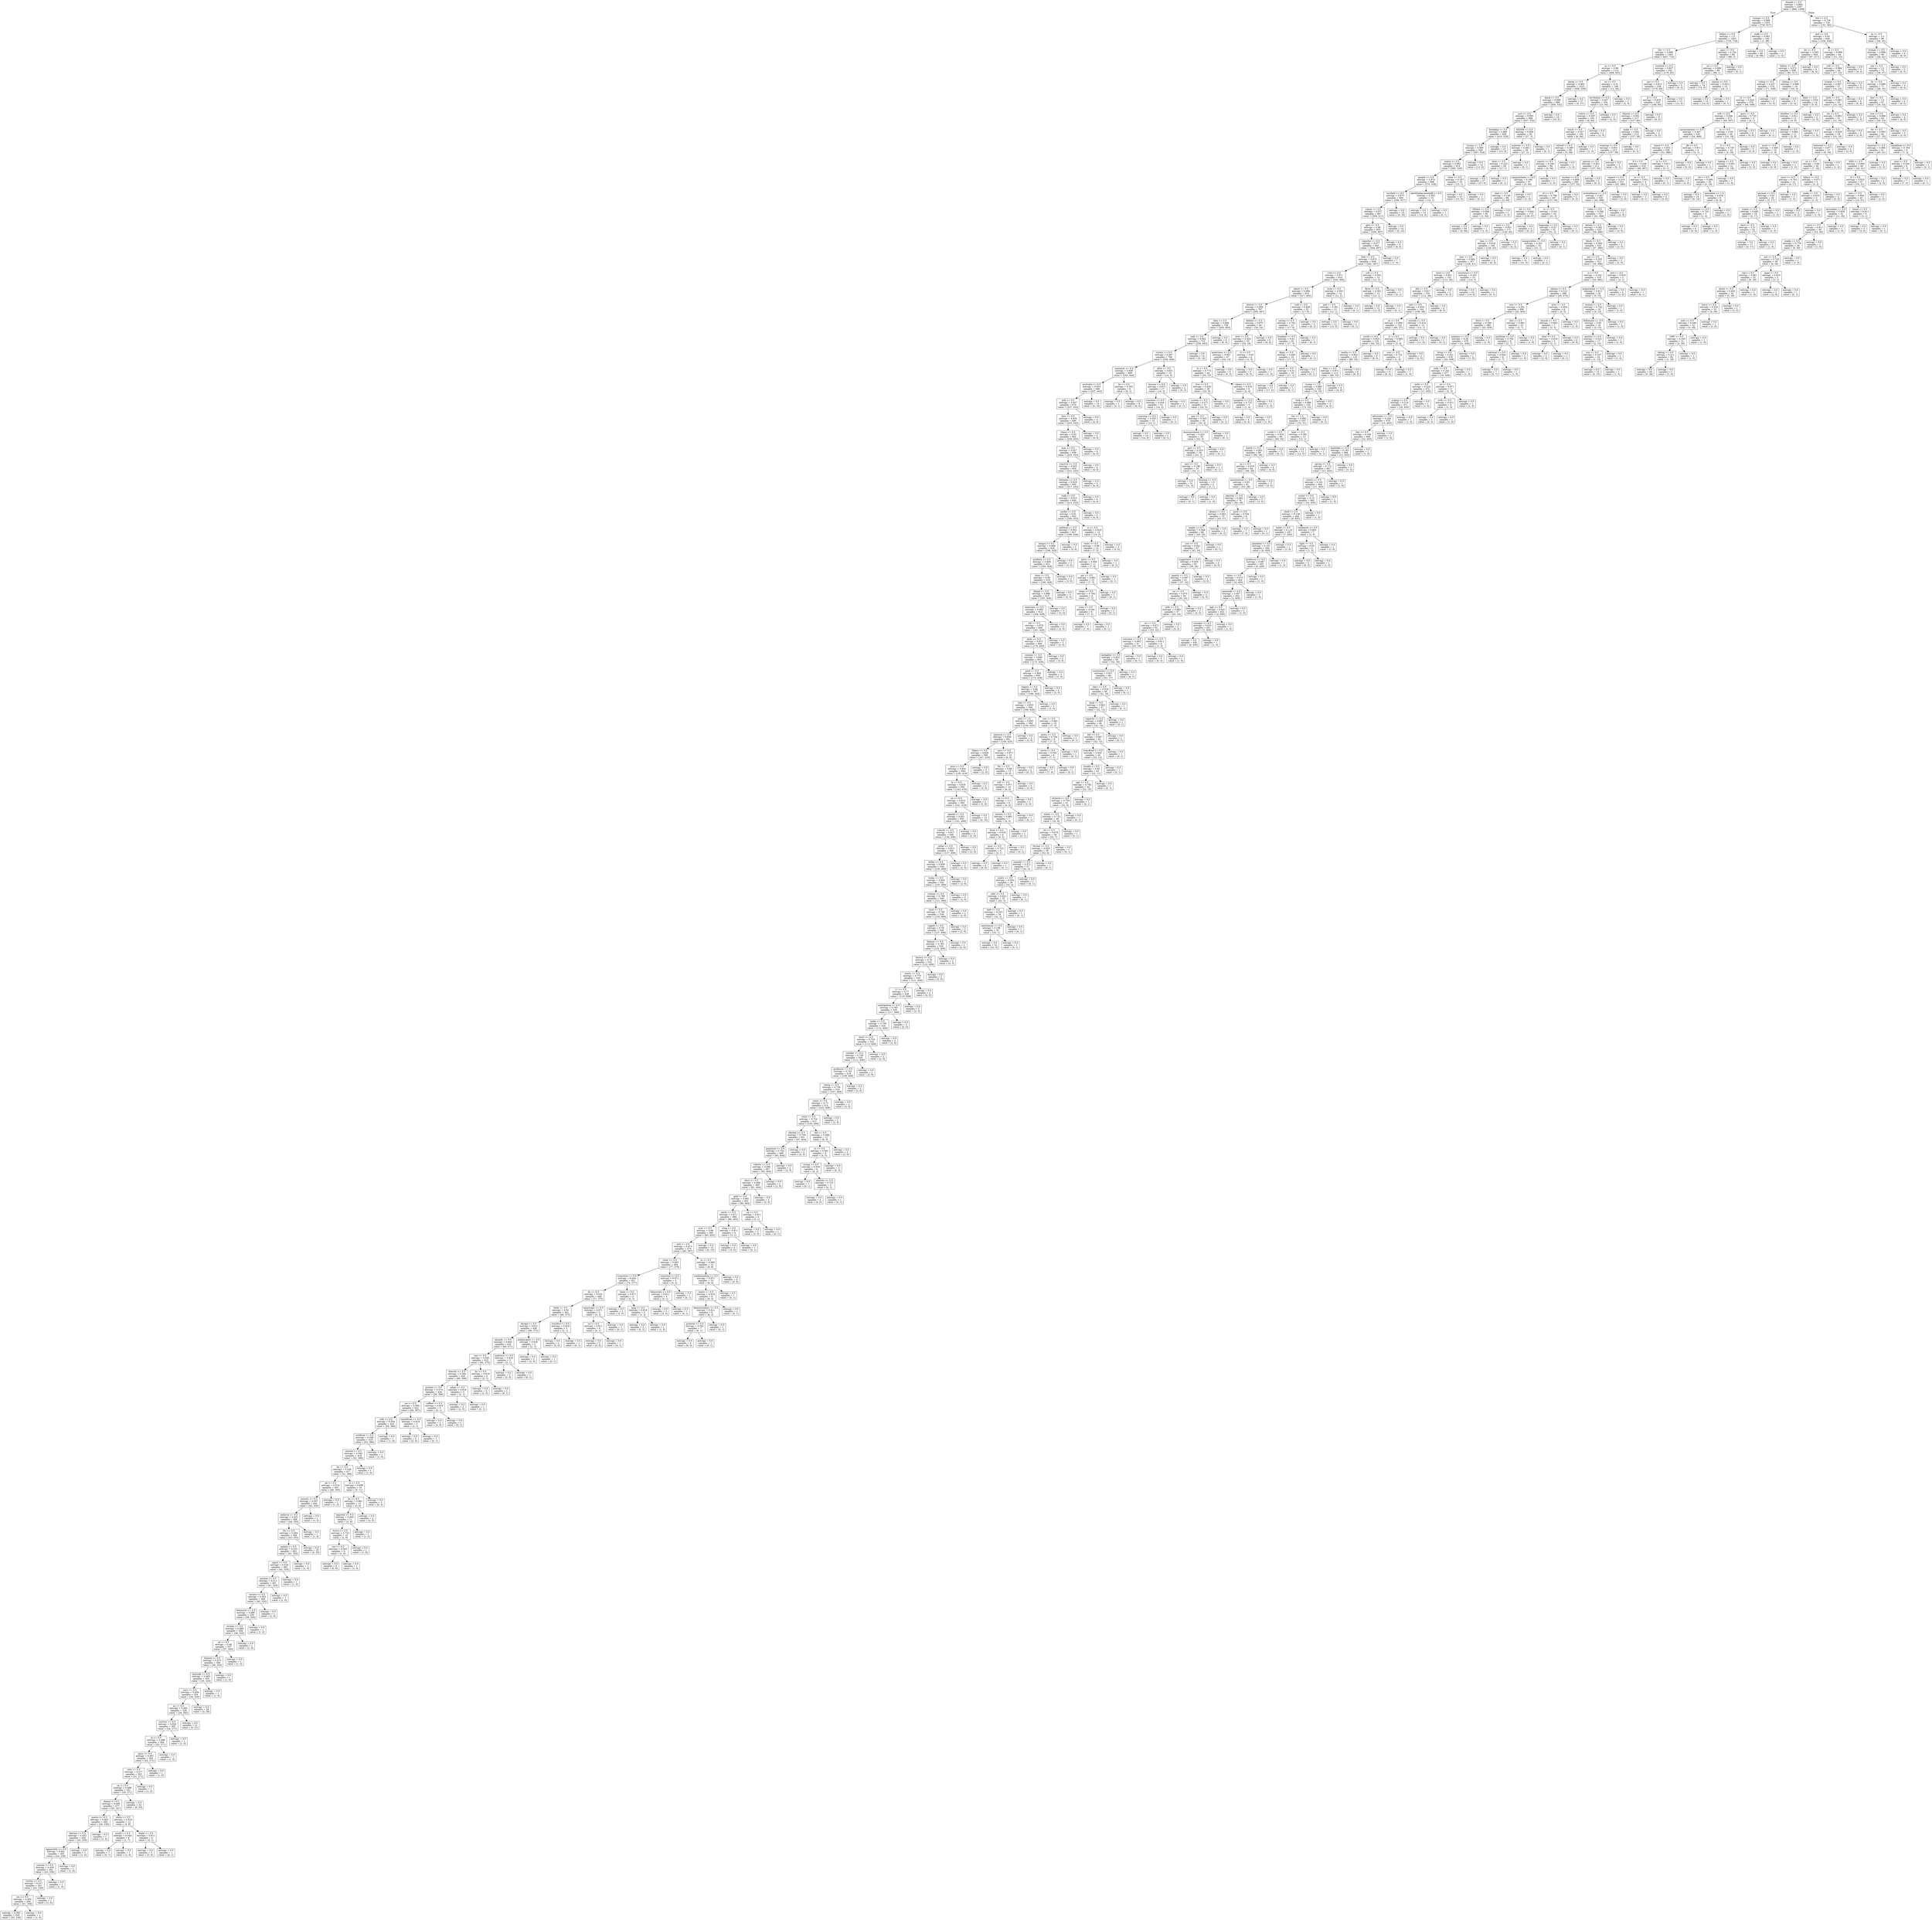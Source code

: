 digraph Tree {
node [shape=box] ;
0 [label="donald <= 0.5\nentropy = 0.964\nsamples = 2287\nvalue = [888, 1399]"] ;
1 [label="trumps <= 0.5\nentropy = 0.998\nsamples = 1553\nvalue = [736, 817]"] ;
0 -> 1 [labeldistance=2.5, labelangle=45, headlabel="True"] ;
2 [label="hillary <= 0.5\nentropy = 1.0\nsamples = 1453\nvalue = [735, 718]"] ;
1 -> 2 ;
3 [label="the <= 0.5\nentropy = 0.998\nsamples = 1363\nvalue = [647, 716]"] ;
2 -> 3 ;
4 [label="us <= 0.5\nentropy = 0.98\nsamples = 1121\nvalue = [468, 653]"] ;
3 -> 4 ;
5 [label="korea <= 0.5\nentropy = 0.993\nsamples = 1015\nvalue = [456, 559]"] ;
4 -> 5 ;
6 [label="black <= 0.5\nentropy = 0.996\nsamples = 988\nvalue = [456, 532]"] ;
5 -> 6 ;
7 [label="just <= 0.5\nentropy = 0.993\nsamples = 969\nvalue = [437, 532]"] ;
6 -> 7 ;
8 [label="breaking <= 0.5\nentropy = 0.988\nsamples = 939\nvalue = [410, 529]"] ;
7 -> 8 ;
9 [label="trump <= 1.5\nentropy = 0.985\nsamples = 926\nvalue = [397, 529]"] ;
8 -> 9 ;
10 [label="watch <= 0.5\nentropy = 0.982\nsamples = 914\nvalue = [385, 529]"] ;
9 -> 10 ;
11 [label="people <= 0.5\nentropy = 0.978\nsamples = 898\nvalue = [370, 528]"] ;
10 -> 11 ;
12 [label="turnbull <= 0.5\nentropy = 0.973\nsamples = 883\nvalue = [356, 527]"] ;
11 -> 12 ;
13 [label="comey <= 0.5\nentropy = 0.977\nsamples = 867\nvalue = [356, 511]"] ;
12 -> 13 ;
14 [label="gets <= 0.5\nentropy = 0.98\nsamples = 853\nvalue = [356, 497]"] ;
13 -> 14 ;
15 [label="reporter <= 0.5\nentropy = 0.977\nsamples = 845\nvalue = [348, 497]"] ;
14 -> 15 ;
16 [label="that <= 0.5\nentropy = 0.975\nsamples = 838\nvalue = [341, 497]"] ;
15 -> 16 ;
17 [label="vote <= 0.5\nentropy = 0.971\nsamples = 824\nvalue = [329, 495]"] ;
16 -> 17 ;
18 [label="about <= 0.5\nentropy = 0.966\nsamples = 810\nvalue = [317, 493]"] ;
17 -> 18 ;
19 [label="clinton <= 0.5\nentropy = 0.959\nsamples = 787\nvalue = [300, 487]"] ;
18 -> 19 ;
20 [label="they <= 0.5\nentropy = 0.946\nsamples = 728\nvalue = [265, 463]"] ;
19 -> 20 ;
21 [label="wall <= 0.5\nentropy = 0.942\nsamples = 722\nvalue = [259, 463]"] ;
20 -> 21 ;
22 [label="victory <= 0.5\nentropy = 0.947\nsamples = 708\nvalue = [259, 449]"] ;
21 -> 22 ;
23 [label="comment <= 0.5\nentropy = 0.939\nsamples = 689\nvalue = [245, 444]"] ;
22 -> 23 ;
24 [label="australia <= 0.5\nentropy = 0.933\nsamples = 680\nvalue = [237, 443]"] ;
23 -> 24 ;
25 [label="poll <= 0.5\nentropy = 0.937\nsamples = 670\nvalue = [237, 433]"] ;
24 -> 25 ;
26 [label="fans <= 0.5\nentropy = 0.934\nsamples = 666\nvalue = [233, 433]"] ;
25 -> 26 ;
27 [label="times <= 0.5\nentropy = 0.93\nsamples = 662\nvalue = [229, 433]"] ;
26 -> 27 ;
28 [label="man <= 0.5\nentropy = 0.927\nsamples = 658\nvalue = [225, 433]"] ;
27 -> 28 ;
29 [label="massive <= 0.5\nentropy = 0.923\nsamples = 654\nvalue = [221, 433]"] ;
28 -> 29 ;
30 [label="between <= 0.5\nentropy = 0.919\nsamples = 650\nvalue = [217, 433]"] ;
29 -> 30 ;
31 [label="walk <= 0.5\nentropy = 0.915\nsamples = 646\nvalue = [213, 433]"] ;
30 -> 31 ;
32 [label="media <= 0.5\nentropy = 0.91\nsamples = 642\nvalue = [209, 433]"] ;
31 -> 32 ;
33 [label="political <= 0.5\nentropy = 0.902\nsamples = 627\nvalue = [199, 428]"] ;
32 -> 33 ;
34 [label="megyn <= 0.5\nentropy = 0.898\nsamples = 624\nvalue = [196, 428]"] ;
33 -> 34 ;
35 [label="predicts <= 0.5\nentropy = 0.894\nsamples = 621\nvalue = [193, 428]"] ;
34 -> 35 ;
36 [label="loses <= 0.5\nentropy = 0.89\nsamples = 618\nvalue = [190, 428]"] ;
35 -> 36 ;
37 [label="illegal <= 0.5\nentropy = 0.886\nsamples = 615\nvalue = [187, 428]"] ;
36 -> 37 ;
38 [label="interview <= 0.5\nentropy = 0.882\nsamples = 612\nvalue = [184, 428]"] ;
37 -> 38 ;
39 [label="old <= 0.5\nentropy = 0.878\nsamples = 609\nvalue = [181, 428]"] ;
38 -> 39 ;
40 [label="daily <= 0.5\nentropy = 0.873\nsamples = 606\nvalue = [178, 428]"] ;
39 -> 40 ;
41 [label="romney <= 0.5\nentropy = 0.869\nsamples = 603\nvalue = [175, 428]"] ;
40 -> 41 ;
42 [label="paid <= 0.5\nentropy = 0.864\nsamples = 600\nvalue = [172, 428]"] ;
41 -> 42 ;
43 [label="begins <= 0.5\nentropy = 0.86\nsamples = 597\nvalue = [169, 428]"] ;
42 -> 43 ;
44 [label="him <= 0.5\nentropy = 0.855\nsamples = 594\nvalue = [166, 428]"] ;
43 -> 44 ;
45 [label="and <= 1.5\nentropy = 0.845\nsamples = 584\nvalue = [159, 425]"] ;
44 -> 45 ;
46 [label="america <= 0.5\nentropy = 0.839\nsamples = 581\nvalue = [156, 425]"] ;
45 -> 46 ;
47 [label="bikers <= 0.5\nentropy = 0.826\nsamples = 566\nvalue = [147, 419]"] ;
46 -> 47 ;
48 [label="jews <= 0.5\nentropy = 0.822\nsamples = 564\nvalue = [145, 419]"] ;
47 -> 48 ;
49 [label="la <= 0.5\nentropy = 0.818\nsamples = 562\nvalue = [143, 419]"] ;
48 -> 49 ;
50 [label="un <= 0.5\nentropy = 0.814\nsamples = 560\nvalue = [141, 419]"] ;
49 -> 50 ;
51 [label="special <= 0.5\nentropy = 0.821\nsamples = 550\nvalue = [141, 409]"] ;
50 -> 51 ;
52 [label="schools <= 0.5\nentropy = 0.817\nsamples = 548\nvalue = [139, 409]"] ;
51 -> 52 ;
53 [label="julian <= 0.5\nentropy = 0.813\nsamples = 546\nvalue = [137, 409]"] ;
52 -> 53 ;
54 [label="biden <= 0.5\nentropy = 0.808\nsamples = 544\nvalue = [135, 409]"] ;
53 -> 54 ;
55 [label="today <= 0.5\nentropy = 0.804\nsamples = 542\nvalue = [133, 409]"] ;
54 -> 55 ;
56 [label="woman <= 0.5\nentropy = 0.799\nsamples = 540\nvalue = [131, 409]"] ;
55 -> 56 ;
57 [label="host <= 0.5\nentropy = 0.795\nsamples = 538\nvalue = [129, 409]"] ;
56 -> 57 ;
58 [label="rigged <= 0.5\nentropy = 0.79\nsamples = 536\nvalue = [127, 409]"] ;
57 -> 58 ;
59 [label="blames <= 0.5\nentropy = 0.785\nsamples = 534\nvalue = [125, 409]"] ;
58 -> 59 ;
60 [label="history <= 0.5\nentropy = 0.78\nsamples = 532\nvalue = [123, 409]"] ;
59 -> 60 ;
61 [label="starts <= 0.5\nentropy = 0.775\nsamples = 530\nvalue = [121, 409]"] ;
60 -> 61 ;
62 [label="11 <= 0.5\nentropy = 0.77\nsamples = 528\nvalue = [119, 409]"] ;
61 -> 62 ;
63 [label="anticipation <= 0.5\nentropy = 0.765\nsamples = 526\nvalue = [117, 409]"] ;
62 -> 63 ;
64 [label="make <= 0.5\nentropy = 0.759\nsamples = 524\nvalue = [115, 409]"] ;
63 -> 64 ;
65 [label="short <= 0.5\nentropy = 0.754\nsamples = 522\nvalue = [113, 409]"] ;
64 -> 65 ;
66 [label="october <= 0.5\nentropy = 0.748\nsamples = 520\nvalue = [111, 409]"] ;
65 -> 66 ;
67 [label="professor <= 0.5\nentropy = 0.742\nsamples = 518\nvalue = [109, 409]"] ;
66 -> 67 ;
68 [label="being <= 0.5\nentropy = 0.736\nsamples = 516\nvalue = [107, 409]"] ;
67 -> 68 ;
69 [label="years <= 0.5\nentropy = 0.73\nsamples = 514\nvalue = [105, 409]"] ;
68 -> 69 ;
70 [label="what <= 0.5\nentropy = 0.724\nsamples = 512\nvalue = [103, 409]"] ;
69 -> 70 ;
71 [label="elected <= 0.5\nentropy = 0.709\nsamples = 501\nvalue = [97, 404]"] ;
70 -> 71 ;
72 [label="populism <= 0.5\nentropy = 0.702\nsamples = 499\nvalue = [95, 404]"] ;
71 -> 72 ;
73 [label="roberts <= 0.5\nentropy = 0.695\nsamples = 497\nvalue = [93, 404]"] ;
72 -> 73 ;
74 [label="elect <= 0.5\nentropy = 0.688\nsamples = 495\nvalue = [91, 404]"] ;
73 -> 74 ;
75 [label="gold <= 0.5\nentropy = 0.681\nsamples = 493\nvalue = [89, 404]"] ;
74 -> 75 ;
76 [label="party <= 0.5\nentropy = 0.671\nsamples = 489\nvalue = [86, 403]"] ;
75 -> 76 ;
77 [label="over <= 0.5\nentropy = 0.66\nsamples = 485\nvalue = [83, 402]"] ;
76 -> 77 ;
78 [label="anti <= 0.5\nentropy = 0.673\nsamples = 470\nvalue = [83, 387]"] ;
77 -> 78 ;
79 [label="voter <= 0.5\nentropy = 0.655\nsamples = 456\nvalue = [77, 379]"] ;
78 -> 79 ;
80 [label="transition <= 0.5\nentropy = 0.644\nsamples = 451\nvalue = [74, 377]"] ;
79 -> 80 ;
81 [label="do <= 0.5\nentropy = 0.632\nsamples = 446\nvalue = [71, 375]"] ;
80 -> 81 ;
82 [label="little <= 0.5\nentropy = 0.62\nsamples = 441\nvalue = [68, 373]"] ;
81 -> 82 ;
83 [label="farage <= 0.5\nentropy = 0.612\nsamples = 438\nvalue = [66, 372]"] ;
82 -> 83 ;
84 [label="already <= 0.5\nentropy = 0.603\nsamples = 435\nvalue = [64, 371]"] ;
83 -> 84 ;
85 [label="cnn <= 0.5\nentropy = 0.593\nsamples = 432\nvalue = [62, 370]"] ;
84 -> 85 ;
86 [label="liberals <= 0.5\nentropy = 0.584\nsamples = 429\nvalue = [60, 369]"] ;
85 -> 86 ;
87 [label="protest <= 0.5\nentropy = 0.574\nsamples = 426\nvalue = [58, 368]"] ;
86 -> 87 ;
88 [label="we <= 0.5\nentropy = 0.564\nsamples = 423\nvalue = [56, 367]"] ;
87 -> 88 ;
89 [label="volk <= 0.5\nentropy = 0.554\nsamples = 420\nvalue = [54, 366]"] ;
88 -> 89 ;
90 [label="artificial <= 0.5\nentropy = 0.548\nsamples = 419\nvalue = [53, 366]"] ;
89 -> 90 ;
91 [label="minute <= 0.5\nentropy = 0.542\nsamples = 418\nvalue = [52, 366]"] ;
90 -> 91 ;
92 [label="he <= 0.5\nentropy = 0.536\nsamples = 417\nvalue = [51, 366]"] ;
91 -> 92 ;
93 [label="ab <= 0.5\nentropy = 0.514\nsamples = 401\nvalue = [46, 355]"] ;
92 -> 93 ;
94 [label="presstv <= 0.5\nentropy = 0.507\nsamples = 400\nvalue = [45, 355]"] ;
93 -> 94 ;
95 [label="endorse <= 0.5\nentropy = 0.501\nsamples = 399\nvalue = [44, 355]"] ;
94 -> 95 ;
96 [label="for <= 0.5\nentropy = 0.494\nsamples = 398\nvalue = [43, 355]"] ;
95 -> 96 ;
97 [label="update <= 0.5\nentropy = 0.525\nsamples = 363\nvalue = [43, 320]"] ;
96 -> 97 ;
98 [label="rapist <= 0.5\nentropy = 0.518\nsamples = 362\nvalue = [42, 320]"] ;
97 -> 98 ;
99 [label="porque <= 0.5\nentropy = 0.511\nsamples = 361\nvalue = [41, 320]"] ;
98 -> 99 ;
100 [label="mismo <= 0.5\nentropy = 0.503\nsamples = 360\nvalue = [40, 320]"] ;
99 -> 100 ;
101 [label="democrat <= 0.5\nentropy = 0.496\nsamples = 359\nvalue = [39, 320]"] ;
100 -> 101 ;
102 [label="reveals <= 0.5\nentropy = 0.488\nsamples = 358\nvalue = [38, 320]"] ;
101 -> 102 ;
103 [label="oil <= 0.5\nentropy = 0.48\nsamples = 357\nvalue = [37, 320]"] ;
102 -> 103 ;
104 [label="finland <= 0.5\nentropy = 0.473\nsamples = 356\nvalue = [36, 320]"] ;
103 -> 104 ;
105 [label="messiah <= 0.5\nentropy = 0.465\nsamples = 355\nvalue = [35, 320]"] ;
104 -> 105 ;
106 [label="says <= 0.5\nentropy = 0.456\nsamples = 354\nvalue = [34, 320]"] ;
105 -> 106 ;
107 [label="as <= 0.5\nentropy = 0.482\nsamples = 326\nvalue = [34, 292]"] ;
106 -> 107 ;
108 [label="success <= 0.5\nentropy = 0.504\nsamples = 305\nvalue = [34, 271]"] ;
107 -> 108 ;
109 [label="al <= 0.5\nentropy = 0.496\nsamples = 304\nvalue = [33, 271]"] ;
108 -> 109 ;
110 [label="spics <= 0.5\nentropy = 0.487\nsamples = 303\nvalue = [32, 271]"] ;
109 -> 110 ;
111 [label="own <= 0.5\nentropy = 0.477\nsamples = 302\nvalue = [31, 271]"] ;
110 -> 111 ;
112 [label="on <= 0.5\nentropy = 0.468\nsamples = 301\nvalue = [30, 271]"] ;
111 -> 112 ;
113 [label="obama <= 0.5\nentropy = 0.495\nsamples = 277\nvalue = [30, 247]"] ;
112 -> 113 ;
114 [label="pawns <= 0.5\nentropy = 0.463\nsamples = 265\nvalue = [26, 239]"] ;
113 -> 114 ;
115 [label="katrina <= 0.5\nentropy = 0.452\nsamples = 264\nvalue = [25, 239]"] ;
114 -> 115 ;
116 [label="apparently <= 0.5\nentropy = 0.441\nsamples = 263\nvalue = [24, 239]"] ;
115 -> 116 ;
117 [label="runway <= 0.5\nentropy = 0.429\nsamples = 262\nvalue = [23, 239]"] ;
116 -> 117 ;
118 [label="veritas <= 0.5\nentropy = 0.417\nsamples = 261\nvalue = [22, 239]"] ;
117 -> 118 ;
119 [label="ins <= 0.5\nentropy = 0.405\nsamples = 260\nvalue = [21, 239]"] ;
118 -> 119 ;
120 [label="entropy = 0.392\nsamples = 259\nvalue = [20, 239]"] ;
119 -> 120 ;
121 [label="entropy = 0.0\nsamples = 1\nvalue = [1, 0]"] ;
119 -> 121 ;
122 [label="entropy = 0.0\nsamples = 1\nvalue = [1, 0]"] ;
118 -> 122 ;
123 [label="entropy = 0.0\nsamples = 1\nvalue = [1, 0]"] ;
117 -> 123 ;
124 [label="entropy = 0.0\nsamples = 1\nvalue = [1, 0]"] ;
116 -> 124 ;
125 [label="entropy = 0.0\nsamples = 1\nvalue = [1, 0]"] ;
115 -> 125 ;
126 [label="entropy = 0.0\nsamples = 1\nvalue = [1, 0]"] ;
114 -> 126 ;
127 [label="white <= 0.5\nentropy = 0.918\nsamples = 12\nvalue = [4, 8]"] ;
113 -> 127 ;
128 [label="would <= 0.5\nentropy = 0.544\nsamples = 8\nvalue = [1, 7]"] ;
127 -> 128 ;
129 [label="entropy = 0.0\nsamples = 7\nvalue = [0, 7]"] ;
128 -> 129 ;
130 [label="entropy = 0.0\nsamples = 1\nvalue = [1, 0]"] ;
128 -> 130 ;
131 [label="begin <= 0.5\nentropy = 0.811\nsamples = 4\nvalue = [3, 1]"] ;
127 -> 131 ;
132 [label="entropy = 0.0\nsamples = 3\nvalue = [3, 0]"] ;
131 -> 132 ;
133 [label="entropy = 0.0\nsamples = 1\nvalue = [0, 1]"] ;
131 -> 133 ;
134 [label="entropy = 0.0\nsamples = 24\nvalue = [0, 24]"] ;
112 -> 134 ;
135 [label="entropy = 0.0\nsamples = 1\nvalue = [1, 0]"] ;
111 -> 135 ;
136 [label="entropy = 0.0\nsamples = 1\nvalue = [1, 0]"] ;
110 -> 136 ;
137 [label="entropy = 0.0\nsamples = 1\nvalue = [1, 0]"] ;
109 -> 137 ;
138 [label="entropy = 0.0\nsamples = 1\nvalue = [1, 0]"] ;
108 -> 138 ;
139 [label="entropy = 0.0\nsamples = 21\nvalue = [0, 21]"] ;
107 -> 139 ;
140 [label="entropy = 0.0\nsamples = 28\nvalue = [0, 28]"] ;
106 -> 140 ;
141 [label="entropy = 0.0\nsamples = 1\nvalue = [1, 0]"] ;
105 -> 141 ;
142 [label="entropy = 0.0\nsamples = 1\nvalue = [1, 0]"] ;
104 -> 142 ;
143 [label="entropy = 0.0\nsamples = 1\nvalue = [1, 0]"] ;
103 -> 143 ;
144 [label="entropy = 0.0\nsamples = 1\nvalue = [1, 0]"] ;
102 -> 144 ;
145 [label="entropy = 0.0\nsamples = 1\nvalue = [1, 0]"] ;
101 -> 145 ;
146 [label="entropy = 0.0\nsamples = 1\nvalue = [1, 0]"] ;
100 -> 146 ;
147 [label="entropy = 0.0\nsamples = 1\nvalue = [1, 0]"] ;
99 -> 147 ;
148 [label="entropy = 0.0\nsamples = 1\nvalue = [1, 0]"] ;
98 -> 148 ;
149 [label="entropy = 0.0\nsamples = 1\nvalue = [1, 0]"] ;
97 -> 149 ;
150 [label="entropy = 0.0\nsamples = 35\nvalue = [0, 35]"] ;
96 -> 150 ;
151 [label="entropy = 0.0\nsamples = 1\nvalue = [1, 0]"] ;
95 -> 151 ;
152 [label="entropy = 0.0\nsamples = 1\nvalue = [1, 0]"] ;
94 -> 152 ;
153 [label="entropy = 0.0\nsamples = 1\nvalue = [1, 0]"] ;
93 -> 153 ;
154 [label="in <= 0.5\nentropy = 0.896\nsamples = 16\nvalue = [5, 11]"] ;
92 -> 154 ;
155 [label="be <= 0.5\nentropy = 0.961\nsamples = 13\nvalue = [5, 8]"] ;
154 -> 155 ;
156 [label="opposed <= 0.5\nentropy = 0.845\nsamples = 11\nvalue = [3, 8]"] ;
155 -> 156 ;
157 [label="brave <= 0.5\nentropy = 0.722\nsamples = 10\nvalue = [2, 8]"] ;
156 -> 157 ;
158 [label="out <= 0.5\nentropy = 0.503\nsamples = 9\nvalue = [1, 8]"] ;
157 -> 158 ;
159 [label="entropy = 0.0\nsamples = 8\nvalue = [0, 8]"] ;
158 -> 159 ;
160 [label="entropy = 0.0\nsamples = 1\nvalue = [1, 0]"] ;
158 -> 160 ;
161 [label="entropy = 0.0\nsamples = 1\nvalue = [1, 0]"] ;
157 -> 161 ;
162 [label="entropy = 0.0\nsamples = 1\nvalue = [1, 0]"] ;
156 -> 162 ;
163 [label="entropy = 0.0\nsamples = 2\nvalue = [2, 0]"] ;
155 -> 163 ;
164 [label="entropy = 0.0\nsamples = 3\nvalue = [0, 3]"] ;
154 -> 164 ;
165 [label="entropy = 0.0\nsamples = 1\nvalue = [1, 0]"] ;
91 -> 165 ;
166 [label="entropy = 0.0\nsamples = 1\nvalue = [1, 0]"] ;
90 -> 166 ;
167 [label="entropy = 0.0\nsamples = 1\nvalue = [1, 0]"] ;
89 -> 167 ;
168 [label="republican <= 0.5\nentropy = 0.918\nsamples = 3\nvalue = [2, 1]"] ;
88 -> 168 ;
169 [label="entropy = 0.0\nsamples = 2\nvalue = [2, 0]"] ;
168 -> 169 ;
170 [label="entropy = 0.0\nsamples = 1\nvalue = [0, 1]"] ;
168 -> 170 ;
171 [label="coffees <= 0.5\nentropy = 0.918\nsamples = 3\nvalue = [2, 1]"] ;
87 -> 171 ;
172 [label="entropy = 0.0\nsamples = 2\nvalue = [2, 0]"] ;
171 -> 172 ;
173 [label="entropy = 0.0\nsamples = 1\nvalue = [0, 1]"] ;
171 -> 173 ;
174 [label="adam <= 0.5\nentropy = 0.918\nsamples = 3\nvalue = [2, 1]"] ;
86 -> 174 ;
175 [label="entropy = 0.0\nsamples = 2\nvalue = [2, 0]"] ;
174 -> 175 ;
176 [label="entropy = 0.0\nsamples = 1\nvalue = [0, 1]"] ;
174 -> 176 ;
177 [label="by <= 0.5\nentropy = 0.918\nsamples = 3\nvalue = [2, 1]"] ;
85 -> 177 ;
178 [label="entropy = 0.0\nsamples = 2\nvalue = [2, 0]"] ;
177 -> 178 ;
179 [label="entropy = 0.0\nsamples = 1\nvalue = [0, 1]"] ;
177 -> 179 ;
180 [label="pollsters <= 0.5\nentropy = 0.918\nsamples = 3\nvalue = [2, 1]"] ;
84 -> 180 ;
181 [label="entropy = 0.0\nsamples = 2\nvalue = [2, 0]"] ;
180 -> 181 ;
182 [label="entropy = 0.0\nsamples = 1\nvalue = [0, 1]"] ;
180 -> 182 ;
183 [label="ambassador <= 0.5\nentropy = 0.918\nsamples = 3\nvalue = [2, 1]"] ;
83 -> 183 ;
184 [label="entropy = 0.0\nsamples = 2\nvalue = [2, 0]"] ;
183 -> 184 ;
185 [label="entropy = 0.0\nsamples = 1\nvalue = [0, 1]"] ;
183 -> 185 ;
186 [label="wouldve <= 0.5\nentropy = 0.918\nsamples = 3\nvalue = [2, 1]"] ;
82 -> 186 ;
187 [label="entropy = 0.0\nsamples = 2\nvalue = [2, 0]"] ;
186 -> 187 ;
188 [label="entropy = 0.0\nsamples = 1\nvalue = [0, 1]"] ;
186 -> 188 ;
189 [label="americans <= 0.5\nentropy = 0.971\nsamples = 5\nvalue = [3, 2]"] ;
81 -> 189 ;
190 [label="no <= 0.5\nentropy = 0.811\nsamples = 4\nvalue = [3, 1]"] ;
189 -> 190 ;
191 [label="entropy = 0.0\nsamples = 3\nvalue = [3, 0]"] ;
190 -> 191 ;
192 [label="entropy = 0.0\nsamples = 1\nvalue = [0, 1]"] ;
190 -> 192 ;
193 [label="entropy = 0.0\nsamples = 1\nvalue = [0, 1]"] ;
189 -> 193 ;
194 [label="team <= 0.5\nentropy = 0.971\nsamples = 5\nvalue = [3, 2]"] ;
80 -> 194 ;
195 [label="entropy = 0.0\nsamples = 2\nvalue = [2, 0]"] ;
194 -> 195 ;
196 [label="mug <= 0.5\nentropy = 0.918\nsamples = 3\nvalue = [1, 2]"] ;
194 -> 196 ;
197 [label="entropy = 0.0\nsamples = 2\nvalue = [0, 2]"] ;
196 -> 197 ;
198 [label="entropy = 0.0\nsamples = 1\nvalue = [1, 0]"] ;
196 -> 198 ;
199 [label="reactions <= 0.5\nentropy = 0.971\nsamples = 5\nvalue = [3, 2]"] ;
79 -> 199 ;
200 [label="democrats <= 0.5\nentropy = 0.811\nsamples = 4\nvalue = [3, 1]"] ;
199 -> 200 ;
201 [label="entropy = 0.0\nsamples = 3\nvalue = [3, 0]"] ;
200 -> 201 ;
202 [label="entropy = 0.0\nsamples = 1\nvalue = [0, 1]"] ;
200 -> 202 ;
203 [label="entropy = 0.0\nsamples = 1\nvalue = [0, 1]"] ;
199 -> 203 ;
204 [label="in <= 0.5\nentropy = 0.985\nsamples = 14\nvalue = [6, 8]"] ;
78 -> 204 ;
205 [label="condemnation <= 0.5\nentropy = 0.971\nsamples = 10\nvalue = [6, 4]"] ;
204 -> 205 ;
206 [label="wants <= 0.5\nentropy = 0.918\nsamples = 9\nvalue = [6, 3]"] ;
205 -> 206 ;
207 [label="demonstrators <= 0.5\nentropy = 0.811\nsamples = 8\nvalue = [6, 2]"] ;
206 -> 207 ;
208 [label="protests <= 0.5\nentropy = 0.592\nsamples = 7\nvalue = [6, 1]"] ;
207 -> 208 ;
209 [label="entropy = 0.0\nsamples = 6\nvalue = [6, 0]"] ;
208 -> 209 ;
210 [label="entropy = 0.0\nsamples = 1\nvalue = [0, 1]"] ;
208 -> 210 ;
211 [label="entropy = 0.0\nsamples = 1\nvalue = [0, 1]"] ;
207 -> 211 ;
212 [label="entropy = 0.0\nsamples = 1\nvalue = [0, 1]"] ;
206 -> 212 ;
213 [label="entropy = 0.0\nsamples = 1\nvalue = [0, 1]"] ;
205 -> 213 ;
214 [label="entropy = 0.0\nsamples = 4\nvalue = [0, 4]"] ;
204 -> 214 ;
215 [label="entropy = 0.0\nsamples = 15\nvalue = [0, 15]"] ;
77 -> 215 ;
216 [label="wing <= 0.5\nentropy = 0.811\nsamples = 4\nvalue = [3, 1]"] ;
76 -> 216 ;
217 [label="entropy = 0.0\nsamples = 3\nvalue = [3, 0]"] ;
216 -> 217 ;
218 [label="entropy = 0.0\nsamples = 1\nvalue = [0, 1]"] ;
216 -> 218 ;
219 [label="up <= 0.5\nentropy = 0.811\nsamples = 4\nvalue = [3, 1]"] ;
75 -> 219 ;
220 [label="entropy = 0.0\nsamples = 3\nvalue = [3, 0]"] ;
219 -> 220 ;
221 [label="entropy = 0.0\nsamples = 1\nvalue = [0, 1]"] ;
219 -> 221 ;
222 [label="entropy = 0.0\nsamples = 2\nvalue = [2, 0]"] ;
74 -> 222 ;
223 [label="entropy = 0.0\nsamples = 2\nvalue = [2, 0]"] ;
73 -> 223 ;
224 [label="entropy = 0.0\nsamples = 2\nvalue = [2, 0]"] ;
72 -> 224 ;
225 [label="entropy = 0.0\nsamples = 2\nvalue = [2, 0]"] ;
71 -> 225 ;
226 [label="did <= 0.5\nentropy = 0.994\nsamples = 11\nvalue = [6, 5]"] ;
70 -> 226 ;
227 [label="to <= 0.5\nentropy = 0.991\nsamples = 9\nvalue = [4, 5]"] ;
226 -> 227 ;
228 [label="trump <= 0.5\nentropy = 0.918\nsamples = 6\nvalue = [4, 2]"] ;
227 -> 228 ;
229 [label="entropy = 0.0\nsamples = 1\nvalue = [0, 1]"] ;
228 -> 229 ;
230 [label="inherits <= 0.5\nentropy = 0.722\nsamples = 5\nvalue = [4, 1]"] ;
228 -> 230 ;
231 [label="entropy = 0.0\nsamples = 4\nvalue = [4, 0]"] ;
230 -> 231 ;
232 [label="entropy = 0.0\nsamples = 1\nvalue = [0, 1]"] ;
230 -> 232 ;
233 [label="entropy = 0.0\nsamples = 3\nvalue = [0, 3]"] ;
227 -> 233 ;
234 [label="entropy = 0.0\nsamples = 2\nvalue = [2, 0]"] ;
226 -> 234 ;
235 [label="entropy = 0.0\nsamples = 2\nvalue = [2, 0]"] ;
69 -> 235 ;
236 [label="entropy = 0.0\nsamples = 2\nvalue = [2, 0]"] ;
68 -> 236 ;
237 [label="entropy = 0.0\nsamples = 2\nvalue = [2, 0]"] ;
67 -> 237 ;
238 [label="entropy = 0.0\nsamples = 2\nvalue = [2, 0]"] ;
66 -> 238 ;
239 [label="entropy = 0.0\nsamples = 2\nvalue = [2, 0]"] ;
65 -> 239 ;
240 [label="entropy = 0.0\nsamples = 2\nvalue = [2, 0]"] ;
64 -> 240 ;
241 [label="entropy = 0.0\nsamples = 2\nvalue = [2, 0]"] ;
63 -> 241 ;
242 [label="entropy = 0.0\nsamples = 2\nvalue = [2, 0]"] ;
62 -> 242 ;
243 [label="entropy = 0.0\nsamples = 2\nvalue = [2, 0]"] ;
61 -> 243 ;
244 [label="entropy = 0.0\nsamples = 2\nvalue = [2, 0]"] ;
60 -> 244 ;
245 [label="entropy = 0.0\nsamples = 2\nvalue = [2, 0]"] ;
59 -> 245 ;
246 [label="entropy = 0.0\nsamples = 2\nvalue = [2, 0]"] ;
58 -> 246 ;
247 [label="entropy = 0.0\nsamples = 2\nvalue = [2, 0]"] ;
57 -> 247 ;
248 [label="entropy = 0.0\nsamples = 2\nvalue = [2, 0]"] ;
56 -> 248 ;
249 [label="entropy = 0.0\nsamples = 2\nvalue = [2, 0]"] ;
55 -> 249 ;
250 [label="entropy = 0.0\nsamples = 2\nvalue = [2, 0]"] ;
54 -> 250 ;
251 [label="entropy = 0.0\nsamples = 2\nvalue = [2, 0]"] ;
53 -> 251 ;
252 [label="entropy = 0.0\nsamples = 2\nvalue = [2, 0]"] ;
52 -> 252 ;
253 [label="entropy = 0.0\nsamples = 2\nvalue = [2, 0]"] ;
51 -> 253 ;
254 [label="entropy = 0.0\nsamples = 10\nvalue = [0, 10]"] ;
50 -> 254 ;
255 [label="entropy = 0.0\nsamples = 2\nvalue = [2, 0]"] ;
49 -> 255 ;
256 [label="entropy = 0.0\nsamples = 2\nvalue = [2, 0]"] ;
48 -> 256 ;
257 [label="entropy = 0.0\nsamples = 2\nvalue = [2, 0]"] ;
47 -> 257 ;
258 [label="says <= 0.5\nentropy = 0.971\nsamples = 15\nvalue = [9, 6]"] ;
46 -> 258 ;
259 [label="for <= 0.5\nentropy = 0.89\nsamples = 13\nvalue = [9, 4]"] ;
258 -> 259 ;
260 [label="will <= 0.5\nentropy = 0.971\nsamples = 10\nvalue = [6, 4]"] ;
259 -> 260 ;
261 [label="be <= 0.5\nentropy = 1.0\nsamples = 8\nvalue = [4, 4]"] ;
260 -> 261 ;
262 [label="certain <= 0.5\nentropy = 0.985\nsamples = 7\nvalue = [4, 3]"] ;
261 -> 262 ;
263 [label="from <= 0.5\nentropy = 0.918\nsamples = 6\nvalue = [4, 2]"] ;
262 -> 263 ;
264 [label="miss <= 0.5\nentropy = 0.722\nsamples = 5\nvalue = [4, 1]"] ;
263 -> 264 ;
265 [label="entropy = 0.0\nsamples = 4\nvalue = [4, 0]"] ;
264 -> 265 ;
266 [label="entropy = 0.0\nsamples = 1\nvalue = [0, 1]"] ;
264 -> 266 ;
267 [label="entropy = 0.0\nsamples = 1\nvalue = [0, 1]"] ;
263 -> 267 ;
268 [label="entropy = 0.0\nsamples = 1\nvalue = [0, 1]"] ;
262 -> 268 ;
269 [label="entropy = 0.0\nsamples = 1\nvalue = [0, 1]"] ;
261 -> 269 ;
270 [label="entropy = 0.0\nsamples = 2\nvalue = [2, 0]"] ;
260 -> 270 ;
271 [label="entropy = 0.0\nsamples = 3\nvalue = [3, 0]"] ;
259 -> 271 ;
272 [label="entropy = 0.0\nsamples = 2\nvalue = [0, 2]"] ;
258 -> 272 ;
273 [label="entropy = 0.0\nsamples = 3\nvalue = [3, 0]"] ;
45 -> 273 ;
274 [label="cnn <= 0.5\nentropy = 0.881\nsamples = 10\nvalue = [7, 3]"] ;
44 -> 274 ;
275 [label="press <= 0.5\nentropy = 0.764\nsamples = 9\nvalue = [7, 2]"] ;
274 -> 275 ;
276 [label="steve <= 0.5\nentropy = 0.544\nsamples = 8\nvalue = [7, 1]"] ;
275 -> 276 ;
277 [label="entropy = 0.0\nsamples = 7\nvalue = [7, 0]"] ;
276 -> 277 ;
278 [label="entropy = 0.0\nsamples = 1\nvalue = [0, 1]"] ;
276 -> 278 ;
279 [label="entropy = 0.0\nsamples = 1\nvalue = [0, 1]"] ;
275 -> 279 ;
280 [label="entropy = 0.0\nsamples = 1\nvalue = [0, 1]"] ;
274 -> 280 ;
281 [label="entropy = 0.0\nsamples = 3\nvalue = [3, 0]"] ;
43 -> 281 ;
282 [label="entropy = 0.0\nsamples = 3\nvalue = [3, 0]"] ;
42 -> 282 ;
283 [label="entropy = 0.0\nsamples = 3\nvalue = [3, 0]"] ;
41 -> 283 ;
284 [label="entropy = 0.0\nsamples = 3\nvalue = [3, 0]"] ;
40 -> 284 ;
285 [label="entropy = 0.0\nsamples = 3\nvalue = [3, 0]"] ;
39 -> 285 ;
286 [label="entropy = 0.0\nsamples = 3\nvalue = [3, 0]"] ;
38 -> 286 ;
287 [label="entropy = 0.0\nsamples = 3\nvalue = [3, 0]"] ;
37 -> 287 ;
288 [label="entropy = 0.0\nsamples = 3\nvalue = [3, 0]"] ;
36 -> 288 ;
289 [label="entropy = 0.0\nsamples = 3\nvalue = [3, 0]"] ;
35 -> 289 ;
290 [label="entropy = 0.0\nsamples = 3\nvalue = [3, 0]"] ;
34 -> 290 ;
291 [label="entropy = 0.0\nsamples = 3\nvalue = [3, 0]"] ;
33 -> 291 ;
292 [label="is <= 0.5\nentropy = 0.918\nsamples = 15\nvalue = [10, 5]"] ;
32 -> 292 ;
293 [label="touts <= 0.5\nentropy = 0.98\nsamples = 12\nvalue = [7, 5]"] ;
292 -> 293 ;
294 [label="news <= 0.5\nentropy = 0.946\nsamples = 11\nvalue = [7, 4]"] ;
293 -> 294 ;
295 [label="pm <= 0.5\nentropy = 0.881\nsamples = 10\nvalue = [7, 3]"] ;
294 -> 295 ;
296 [label="steps <= 0.5\nentropy = 0.764\nsamples = 9\nvalue = [7, 2]"] ;
295 -> 296 ;
297 [label="vows <= 0.5\nentropy = 0.544\nsamples = 8\nvalue = [7, 1]"] ;
296 -> 297 ;
298 [label="entropy = 0.0\nsamples = 7\nvalue = [7, 0]"] ;
297 -> 298 ;
299 [label="entropy = 0.0\nsamples = 1\nvalue = [0, 1]"] ;
297 -> 299 ;
300 [label="entropy = 0.0\nsamples = 1\nvalue = [0, 1]"] ;
296 -> 300 ;
301 [label="entropy = 0.0\nsamples = 1\nvalue = [0, 1]"] ;
295 -> 301 ;
302 [label="entropy = 0.0\nsamples = 1\nvalue = [0, 1]"] ;
294 -> 302 ;
303 [label="entropy = 0.0\nsamples = 1\nvalue = [0, 1]"] ;
293 -> 303 ;
304 [label="entropy = 0.0\nsamples = 3\nvalue = [3, 0]"] ;
292 -> 304 ;
305 [label="entropy = 0.0\nsamples = 4\nvalue = [4, 0]"] ;
31 -> 305 ;
306 [label="entropy = 0.0\nsamples = 4\nvalue = [4, 0]"] ;
30 -> 306 ;
307 [label="entropy = 0.0\nsamples = 4\nvalue = [4, 0]"] ;
29 -> 307 ;
308 [label="entropy = 0.0\nsamples = 4\nvalue = [4, 0]"] ;
28 -> 308 ;
309 [label="entropy = 0.0\nsamples = 4\nvalue = [4, 0]"] ;
27 -> 309 ;
310 [label="entropy = 0.0\nsamples = 4\nvalue = [4, 0]"] ;
26 -> 310 ;
311 [label="entropy = 0.0\nsamples = 4\nvalue = [4, 0]"] ;
25 -> 311 ;
312 [label="entropy = 0.0\nsamples = 10\nvalue = [0, 10]"] ;
24 -> 312 ;
313 [label="by <= 0.5\nentropy = 0.503\nsamples = 9\nvalue = [8, 1]"] ;
23 -> 313 ;
314 [label="entropy = 0.0\nsamples = 1\nvalue = [0, 1]"] ;
313 -> 314 ;
315 [label="entropy = 0.0\nsamples = 8\nvalue = [8, 0]"] ;
313 -> 315 ;
316 [label="after <= 0.5\nentropy = 0.831\nsamples = 19\nvalue = [14, 5]"] ;
22 -> 316 ;
317 [label="lessons <= 0.5\nentropy = 0.672\nsamples = 17\nvalue = [14, 3]"] ;
316 -> 317 ;
318 [label="concerns <= 0.5\nentropy = 0.544\nsamples = 16\nvalue = [14, 2]"] ;
317 -> 318 ;
319 [label="warning <= 0.5\nentropy = 0.353\nsamples = 15\nvalue = [14, 1]"] ;
318 -> 319 ;
320 [label="entropy = 0.0\nsamples = 14\nvalue = [14, 0]"] ;
319 -> 320 ;
321 [label="entropy = 0.0\nsamples = 1\nvalue = [0, 1]"] ;
319 -> 321 ;
322 [label="entropy = 0.0\nsamples = 1\nvalue = [0, 1]"] ;
318 -> 322 ;
323 [label="entropy = 0.0\nsamples = 1\nvalue = [0, 1]"] ;
317 -> 323 ;
324 [label="entropy = 0.0\nsamples = 2\nvalue = [0, 2]"] ;
316 -> 324 ;
325 [label="entropy = 0.0\nsamples = 14\nvalue = [0, 14]"] ;
21 -> 325 ;
326 [label="entropy = 0.0\nsamples = 6\nvalue = [6, 0]"] ;
20 -> 326 ;
327 [label="debate <= 0.5\nentropy = 0.975\nsamples = 59\nvalue = [35, 24]"] ;
19 -> 327 ;
328 [label="over <= 0.5\nentropy = 0.924\nsamples = 53\nvalue = [35, 18]"] ;
327 -> 328 ;
329 [label="americans <= 0.5\nentropy = 0.851\nsamples = 47\nvalue = [34, 13]"] ;
328 -> 329 ;
330 [label="in <= 0.5\nentropy = 0.773\nsamples = 44\nvalue = [34, 10]"] ;
329 -> 330 ;
331 [label="live <= 0.5\nentropy = 0.629\nsamples = 38\nvalue = [32, 6]"] ;
330 -> 331 ;
332 [label="russian <= 0.5\nentropy = 0.571\nsamples = 37\nvalue = [32, 5]"] ;
331 -> 332 ;
333 [label="pay <= 0.5\nentropy = 0.503\nsamples = 36\nvalue = [32, 4]"] ;
332 -> 333 ;
334 [label="announcement <= 0.5\nentropy = 0.422\nsamples = 35\nvalue = [32, 3]"] ;
333 -> 334 ;
335 [label="part <= 0.5\nentropy = 0.323\nsamples = 34\nvalue = [32, 2]"] ;
334 -> 335 ;
336 [label="says <= 0.5\nentropy = 0.196\nsamples = 33\nvalue = [32, 1]"] ;
335 -> 336 ;
337 [label="entropy = 0.0\nsamples = 31\nvalue = [31, 0]"] ;
336 -> 337 ;
338 [label="blowing <= 0.5\nentropy = 1.0\nsamples = 2\nvalue = [1, 1]"] ;
336 -> 338 ;
339 [label="entropy = 0.0\nsamples = 1\nvalue = [0, 1]"] ;
338 -> 339 ;
340 [label="entropy = 0.0\nsamples = 1\nvalue = [1, 0]"] ;
338 -> 340 ;
341 [label="entropy = 0.0\nsamples = 1\nvalue = [0, 1]"] ;
335 -> 341 ;
342 [label="entropy = 0.0\nsamples = 1\nvalue = [0, 1]"] ;
334 -> 342 ;
343 [label="entropy = 0.0\nsamples = 1\nvalue = [0, 1]"] ;
333 -> 343 ;
344 [label="entropy = 0.0\nsamples = 1\nvalue = [0, 1]"] ;
332 -> 344 ;
345 [label="entropy = 0.0\nsamples = 1\nvalue = [0, 1]"] ;
331 -> 345 ;
346 [label="claims <= 0.5\nentropy = 0.918\nsamples = 6\nvalue = [2, 4]"] ;
330 -> 346 ;
347 [label="property <= 0.5\nentropy = 0.722\nsamples = 5\nvalue = [1, 4]"] ;
346 -> 347 ;
348 [label="entropy = 0.0\nsamples = 4\nvalue = [0, 4]"] ;
347 -> 348 ;
349 [label="entropy = 0.0\nsamples = 1\nvalue = [1, 0]"] ;
347 -> 349 ;
350 [label="entropy = 0.0\nsamples = 1\nvalue = [1, 0]"] ;
346 -> 350 ;
351 [label="entropy = 0.0\nsamples = 3\nvalue = [0, 3]"] ;
329 -> 351 ;
352 [label="it <= 0.5\nentropy = 0.65\nsamples = 6\nvalue = [1, 5]"] ;
328 -> 352 ;
353 [label="entropy = 0.0\nsamples = 5\nvalue = [0, 5]"] ;
352 -> 353 ;
354 [label="entropy = 0.0\nsamples = 1\nvalue = [1, 0]"] ;
352 -> 354 ;
355 [label="entropy = 0.0\nsamples = 6\nvalue = [0, 6]"] ;
327 -> 355 ;
356 [label="wall <= 0.5\nentropy = 0.828\nsamples = 23\nvalue = [17, 6]"] ;
18 -> 356 ;
357 [label="saving <= 0.5\nentropy = 0.702\nsamples = 21\nvalue = [17, 4]"] ;
356 -> 357 ;
358 [label="freedom <= 0.5\nentropy = 0.61\nsamples = 20\nvalue = [17, 3]"] ;
357 -> 358 ;
359 [label="depp <= 0.5\nentropy = 0.485\nsamples = 19\nvalue = [17, 2]"] ;
358 -> 359 ;
360 [label="email <= 0.5\nentropy = 0.31\nsamples = 18\nvalue = [17, 1]"] ;
359 -> 360 ;
361 [label="entropy = 0.0\nsamples = 17\nvalue = [17, 0]"] ;
360 -> 361 ;
362 [label="entropy = 0.0\nsamples = 1\nvalue = [0, 1]"] ;
360 -> 362 ;
363 [label="entropy = 0.0\nsamples = 1\nvalue = [0, 1]"] ;
359 -> 363 ;
364 [label="entropy = 0.0\nsamples = 1\nvalue = [0, 1]"] ;
358 -> 364 ;
365 [label="entropy = 0.0\nsamples = 1\nvalue = [0, 1]"] ;
357 -> 365 ;
366 [label="entropy = 0.0\nsamples = 2\nvalue = [0, 2]"] ;
356 -> 366 ;
367 [label="even <= 0.5\nentropy = 0.592\nsamples = 14\nvalue = [12, 2]"] ;
17 -> 367 ;
368 [label="and <= 0.5\nentropy = 0.391\nsamples = 13\nvalue = [12, 1]"] ;
367 -> 368 ;
369 [label="entropy = 0.0\nsamples = 12\nvalue = [12, 0]"] ;
368 -> 369 ;
370 [label="entropy = 0.0\nsamples = 1\nvalue = [0, 1]"] ;
368 -> 370 ;
371 [label="entropy = 0.0\nsamples = 1\nvalue = [0, 1]"] ;
367 -> 371 ;
372 [label="call <= 0.5\nentropy = 0.592\nsamples = 14\nvalue = [12, 2]"] ;
16 -> 372 ;
373 [label="flynn <= 0.5\nentropy = 0.391\nsamples = 13\nvalue = [12, 1]"] ;
372 -> 373 ;
374 [label="entropy = 0.0\nsamples = 12\nvalue = [12, 0]"] ;
373 -> 374 ;
375 [label="entropy = 0.0\nsamples = 1\nvalue = [0, 1]"] ;
373 -> 375 ;
376 [label="entropy = 0.0\nsamples = 1\nvalue = [0, 1]"] ;
372 -> 376 ;
377 [label="entropy = 0.0\nsamples = 7\nvalue = [7, 0]"] ;
15 -> 377 ;
378 [label="entropy = 0.0\nsamples = 8\nvalue = [8, 0]"] ;
14 -> 378 ;
379 [label="entropy = 0.0\nsamples = 14\nvalue = [0, 14]"] ;
13 -> 379 ;
380 [label="entropy = 0.0\nsamples = 16\nvalue = [0, 16]"] ;
12 -> 380 ;
381 [label="alertthedaycarestaff <= 0.5\nentropy = 0.353\nsamples = 15\nvalue = [14, 1]"] ;
11 -> 381 ;
382 [label="entropy = 0.0\nsamples = 14\nvalue = [14, 0]"] ;
381 -> 382 ;
383 [label="entropy = 0.0\nsamples = 1\nvalue = [0, 1]"] ;
381 -> 383 ;
384 [label="what <= 0.5\nentropy = 0.337\nsamples = 16\nvalue = [15, 1]"] ;
10 -> 384 ;
385 [label="entropy = 0.0\nsamples = 15\nvalue = [15, 0]"] ;
384 -> 385 ;
386 [label="entropy = 0.0\nsamples = 1\nvalue = [0, 1]"] ;
384 -> 386 ;
387 [label="entropy = 0.0\nsamples = 12\nvalue = [12, 0]"] ;
9 -> 387 ;
388 [label="entropy = 0.0\nsamples = 13\nvalue = [13, 0]"] ;
8 -> 388 ;
389 [label="452000 <= 0.5\nentropy = 0.469\nsamples = 30\nvalue = [27, 3]"] ;
7 -> 389 ;
390 [label="minister <= 0.5\nentropy = 0.362\nsamples = 29\nvalue = [27, 2]"] ;
389 -> 390 ;
391 [label="time <= 0.5\nentropy = 0.222\nsamples = 28\nvalue = [27, 1]"] ;
390 -> 391 ;
392 [label="entropy = 0.0\nsamples = 27\nvalue = [27, 0]"] ;
391 -> 392 ;
393 [label="entropy = 0.0\nsamples = 1\nvalue = [0, 1]"] ;
391 -> 393 ;
394 [label="entropy = 0.0\nsamples = 1\nvalue = [0, 1]"] ;
390 -> 394 ;
395 [label="entropy = 0.0\nsamples = 1\nvalue = [0, 1]"] ;
389 -> 395 ;
396 [label="entropy = 0.0\nsamples = 19\nvalue = [19, 0]"] ;
6 -> 396 ;
397 [label="entropy = 0.0\nsamples = 27\nvalue = [0, 27]"] ;
5 -> 397 ;
398 [label="no <= 0.5\nentropy = 0.51\nsamples = 106\nvalue = [12, 94]"] ;
4 -> 398 ;
399 [label="revolution <= 0.5\nentropy = 0.457\nsamples = 104\nvalue = [10, 94]"] ;
398 -> 399 ;
400 [label="voters <= 0.5\nentropy = 0.397\nsamples = 102\nvalue = [8, 94]"] ;
399 -> 400 ;
401 [label="touch <= 0.5\nentropy = 0.327\nsamples = 100\nvalue = [6, 94]"] ;
400 -> 401 ;
402 [label="retired <= 0.5\nentropy = 0.289\nsamples = 99\nvalue = [5, 94]"] ;
401 -> 402 ;
403 [label="yearns <= 0.5\nentropy = 0.246\nsamples = 98\nvalue = [4, 94]"] ;
402 -> 403 ;
404 [label="congratulates <= 0.5\nentropy = 0.199\nsamples = 97\nvalue = [3, 94]"] ;
403 -> 404 ;
405 [label="that <= 0.5\nentropy = 0.146\nsamples = 96\nvalue = [2, 94]"] ;
404 -> 405 ;
406 [label="100mln <= 0.5\nentropy = 0.084\nsamples = 95\nvalue = [1, 94]"] ;
405 -> 406 ;
407 [label="entropy = 0.0\nsamples = 94\nvalue = [0, 94]"] ;
406 -> 407 ;
408 [label="entropy = 0.0\nsamples = 1\nvalue = [1, 0]"] ;
406 -> 408 ;
409 [label="entropy = 0.0\nsamples = 1\nvalue = [1, 0]"] ;
405 -> 409 ;
410 [label="entropy = 0.0\nsamples = 1\nvalue = [1, 0]"] ;
404 -> 410 ;
411 [label="entropy = 0.0\nsamples = 1\nvalue = [1, 0]"] ;
403 -> 411 ;
412 [label="entropy = 0.0\nsamples = 1\nvalue = [1, 0]"] ;
402 -> 412 ;
413 [label="entropy = 0.0\nsamples = 1\nvalue = [1, 0]"] ;
401 -> 413 ;
414 [label="entropy = 0.0\nsamples = 2\nvalue = [2, 0]"] ;
400 -> 414 ;
415 [label="entropy = 0.0\nsamples = 2\nvalue = [2, 0]"] ;
399 -> 415 ;
416 [label="entropy = 0.0\nsamples = 2\nvalue = [2, 0]"] ;
398 -> 416 ;
417 [label="turnbull <= 0.5\nentropy = 0.827\nsamples = 242\nvalue = [179, 63]"] ;
3 -> 417 ;
418 [label="are <= 0.5\nentropy = 0.813\nsamples = 239\nvalue = [179, 60]"] ;
417 -> 418 ;
419 [label="if <= 0.5\nentropy = 0.835\nsamples = 226\nvalue = [166, 60]"] ;
418 -> 419 ;
420 [label="climate <= 0.5\nentropy = 0.851\nsamples = 217\nvalue = [157, 60]"] ;
419 -> 420 ;
421 [label="make <= 0.5\nentropy = 0.841\nsamples = 215\nvalue = [157, 58]"] ;
420 -> 421 ;
422 [label="wearing <= 0.5\nentropy = 0.831\nsamples = 213\nvalue = [157, 56]"] ;
421 -> 422 ;
423 [label="person <= 0.5\nentropy = 0.821\nsamples = 211\nvalue = [157, 54]"] ;
422 -> 423 ;
424 [label="nuclear <= 0.5\nentropy = 0.809\nsamples = 209\nvalue = [157, 52]"] ;
423 -> 424 ;
425 [label="of <= 0.5\nentropy = 0.798\nsamples = 207\nvalue = [157, 50]"] ;
424 -> 425 ;
426 [label="hit <= 0.5\nentropy = 0.844\nsamples = 173\nvalue = [126, 47]"] ;
425 -> 426 ;
427 [label="west <= 0.5\nentropy = 0.831\nsamples = 171\nvalue = [126, 45]"] ;
426 -> 427 ;
428 [label="ban <= 0.5\nentropy = 0.818\nsamples = 169\nvalue = [126, 43]"] ;
427 -> 428 ;
429 [label="new <= 0.5\nentropy = 0.804\nsamples = 167\nvalue = [126, 41]"] ;
428 -> 429 ;
430 [label="have <= 0.5\nentropy = 0.831\nsamples = 152\nvalue = [112, 40]"] ;
429 -> 430 ;
431 [label="did <= 0.5\nentropy = 0.817\nsamples = 150\nvalue = [112, 38]"] ;
430 -> 431 ;
432 [label="anti <= 0.5\nentropy = 0.833\nsamples = 144\nvalue = [106, 38]"] ;
431 -> 432 ;
433 [label="us <= 0.5\nentropy = 0.856\nsamples = 132\nvalue = [95, 37]"] ;
432 -> 433 ;
434 [label="world <= 0.5\nentropy = 0.833\nsamples = 125\nvalue = [92, 33]"] ;
433 -> 434 ;
435 [label="media <= 0.5\nentropy = 0.852\nsamples = 119\nvalue = [86, 33]"] ;
434 -> 435 ;
436 [label="they <= 0.5\nentropy = 0.871\nsamples = 113\nvalue = [80, 33]"] ;
435 -> 436 ;
437 [label="trump <= 1.5\nentropy = 0.885\nsamples = 109\nvalue = [76, 33]"] ;
436 -> 437 ;
438 [label="look <= 0.5\nentropy = 0.898\nsamples = 105\nvalue = [72, 33]"] ;
437 -> 438 ;
439 [label="the <= 1.5\nentropy = 0.882\nsamples = 103\nvalue = [72, 31]"] ;
438 -> 439 ;
440 [label="could <= 0.5\nentropy = 0.918\nsamples = 90\nvalue = [60, 30]"] ;
439 -> 440 ;
441 [label="watch <= 0.5\nentropy = 0.902\nsamples = 88\nvalue = [60, 28]"] ;
440 -> 441 ;
442 [label="up <= 0.5\nentropy = 0.918\nsamples = 84\nvalue = [56, 28]"] ;
441 -> 442 ;
443 [label="government <= 0.5\nentropy = 0.93\nsamples = 81\nvalue = [53, 28]"] ;
442 -> 443 ;
444 [label="election <= 0.5\nentropy = 0.942\nsamples = 78\nvalue = [50, 28]"] ;
443 -> 444 ;
445 [label="obama <= 0.5\nentropy = 0.962\nsamples = 70\nvalue = [43, 27]"] ;
444 -> 445 ;
446 [label="might <= 0.5\nentropy = 0.949\nsamples = 68\nvalue = [43, 25]"] ;
445 -> 446 ;
447 [label="you <= 0.5\nentropy = 0.941\nsamples = 67\nvalue = [43, 24]"] ;
446 -> 447 ;
448 [label="supporters <= 0.5\nentropy = 0.959\nsamples = 63\nvalue = [39, 24]"] ;
447 -> 448 ;
449 [label="speech <= 0.5\nentropy = 0.967\nsamples = 61\nvalue = [37, 24]"] ;
448 -> 449 ;
450 [label="an <= 0.5\nentropy = 0.975\nsamples = 59\nvalue = [35, 24]"] ;
449 -> 450 ;
451 [label="with <= 0.5\nentropy = 0.982\nsamples = 57\nvalue = [33, 24]"] ;
450 -> 451 ;
452 [label="on <= 0.5\nentropy = 0.971\nsamples = 55\nvalue = [33, 22]"] ;
451 -> 452 ;
453 [label="outcome <= 0.5\nentropy = 0.953\nsamples = 51\nvalue = [32, 19]"] ;
452 -> 453 ;
454 [label="metaphor <= 0.5\nentropy = 0.943\nsamples = 50\nvalue = [32, 18]"] ;
453 -> 454 ;
455 [label="conclusions <= 0.5\nentropy = 0.931\nsamples = 49\nvalue = [32, 17]"] ;
454 -> 455 ;
456 [label="days <= 0.5\nentropy = 0.918\nsamples = 48\nvalue = [32, 16]"] ;
455 -> 456 ;
457 [label="back <= 0.5\nentropy = 0.903\nsamples = 47\nvalue = [32, 15]"] ;
456 -> 457 ;
458 [label="capacity <= 0.5\nentropy = 0.887\nsamples = 46\nvalue = [32, 14]"] ;
457 -> 458 ;
459 [label="bill <= 0.5\nentropy = 0.867\nsamples = 45\nvalue = [32, 13]"] ;
458 -> 459 ;
460 [label="transfixed <= 0.5\nentropy = 0.845\nsamples = 44\nvalue = [32, 12]"] ;
459 -> 460 ;
461 [label="breaks <= 0.5\nentropy = 0.82\nsamples = 43\nvalue = [32, 11]"] ;
460 -> 461 ;
462 [label="age <= 0.5\nentropy = 0.792\nsamples = 42\nvalue = [32, 10]"] ;
461 -> 462 ;
463 [label="duterte <= 0.5\nentropy = 0.759\nsamples = 41\nvalue = [32, 9]"] ;
462 -> 463 ;
464 [label="whats <= 0.5\nentropy = 0.722\nsamples = 40\nvalue = [32, 8]"] ;
463 -> 464 ;
465 [label="44 <= 0.5\nentropy = 0.679\nsamples = 39\nvalue = [32, 7]"] ;
464 -> 465 ;
466 [label="former <= 0.5\nentropy = 0.629\nsamples = 38\nvalue = [32, 6]"] ;
465 -> 466 ;
467 [label="comedy <= 0.5\nentropy = 0.571\nsamples = 37\nvalue = [32, 5]"] ;
466 -> 467 ;
468 [label="wants <= 0.5\nentropy = 0.503\nsamples = 36\nvalue = [32, 4]"] ;
467 -> 468 ;
469 [label="calls <= 0.5\nentropy = 0.422\nsamples = 35\nvalue = [32, 3]"] ;
468 -> 469 ;
470 [label="belt <= 0.5\nentropy = 0.323\nsamples = 34\nvalue = [32, 2]"] ;
469 -> 470 ;
471 [label="sanctimony <= 0.5\nentropy = 0.196\nsamples = 33\nvalue = [32, 1]"] ;
470 -> 471 ;
472 [label="entropy = 0.0\nsamples = 32\nvalue = [32, 0]"] ;
471 -> 472 ;
473 [label="entropy = 0.0\nsamples = 1\nvalue = [0, 1]"] ;
471 -> 473 ;
474 [label="entropy = 0.0\nsamples = 1\nvalue = [0, 1]"] ;
470 -> 474 ;
475 [label="entropy = 0.0\nsamples = 1\nvalue = [0, 1]"] ;
469 -> 475 ;
476 [label="entropy = 0.0\nsamples = 1\nvalue = [0, 1]"] ;
468 -> 476 ;
477 [label="entropy = 0.0\nsamples = 1\nvalue = [0, 1]"] ;
467 -> 477 ;
478 [label="entropy = 0.0\nsamples = 1\nvalue = [0, 1]"] ;
466 -> 478 ;
479 [label="entropy = 0.0\nsamples = 1\nvalue = [0, 1]"] ;
465 -> 479 ;
480 [label="entropy = 0.0\nsamples = 1\nvalue = [0, 1]"] ;
464 -> 480 ;
481 [label="entropy = 0.0\nsamples = 1\nvalue = [0, 1]"] ;
463 -> 481 ;
482 [label="entropy = 0.0\nsamples = 1\nvalue = [0, 1]"] ;
462 -> 482 ;
483 [label="entropy = 0.0\nsamples = 1\nvalue = [0, 1]"] ;
461 -> 483 ;
484 [label="entropy = 0.0\nsamples = 1\nvalue = [0, 1]"] ;
460 -> 484 ;
485 [label="entropy = 0.0\nsamples = 1\nvalue = [0, 1]"] ;
459 -> 485 ;
486 [label="entropy = 0.0\nsamples = 1\nvalue = [0, 1]"] ;
458 -> 486 ;
487 [label="entropy = 0.0\nsamples = 1\nvalue = [0, 1]"] ;
457 -> 487 ;
488 [label="entropy = 0.0\nsamples = 1\nvalue = [0, 1]"] ;
456 -> 488 ;
489 [label="entropy = 0.0\nsamples = 1\nvalue = [0, 1]"] ;
455 -> 489 ;
490 [label="entropy = 0.0\nsamples = 1\nvalue = [0, 1]"] ;
454 -> 490 ;
491 [label="entropy = 0.0\nsamples = 1\nvalue = [0, 1]"] ;
453 -> 491 ;
492 [label="shines <= 0.5\nentropy = 0.811\nsamples = 4\nvalue = [1, 3]"] ;
452 -> 492 ;
493 [label="entropy = 0.0\nsamples = 3\nvalue = [0, 3]"] ;
492 -> 493 ;
494 [label="entropy = 0.0\nsamples = 1\nvalue = [1, 0]"] ;
492 -> 494 ;
495 [label="entropy = 0.0\nsamples = 2\nvalue = [0, 2]"] ;
451 -> 495 ;
496 [label="entropy = 0.0\nsamples = 2\nvalue = [2, 0]"] ;
450 -> 496 ;
497 [label="entropy = 0.0\nsamples = 2\nvalue = [2, 0]"] ;
449 -> 497 ;
498 [label="entropy = 0.0\nsamples = 2\nvalue = [2, 0]"] ;
448 -> 498 ;
499 [label="entropy = 0.0\nsamples = 4\nvalue = [4, 0]"] ;
447 -> 499 ;
500 [label="entropy = 0.0\nsamples = 1\nvalue = [0, 1]"] ;
446 -> 500 ;
501 [label="entropy = 0.0\nsamples = 2\nvalue = [0, 2]"] ;
445 -> 501 ;
502 [label="push <= 0.5\nentropy = 0.544\nsamples = 8\nvalue = [7, 1]"] ;
444 -> 502 ;
503 [label="entropy = 0.0\nsamples = 7\nvalue = [7, 0]"] ;
502 -> 503 ;
504 [label="entropy = 0.0\nsamples = 1\nvalue = [0, 1]"] ;
502 -> 504 ;
505 [label="entropy = 0.0\nsamples = 3\nvalue = [3, 0]"] ;
443 -> 505 ;
506 [label="entropy = 0.0\nsamples = 3\nvalue = [3, 0]"] ;
442 -> 506 ;
507 [label="entropy = 0.0\nsamples = 4\nvalue = [4, 0]"] ;
441 -> 507 ;
508 [label="entropy = 0.0\nsamples = 2\nvalue = [0, 2]"] ;
440 -> 508 ;
509 [label="tape <= 0.5\nentropy = 0.391\nsamples = 13\nvalue = [12, 1]"] ;
439 -> 509 ;
510 [label="entropy = 0.0\nsamples = 12\nvalue = [12, 0]"] ;
509 -> 510 ;
511 [label="entropy = 0.0\nsamples = 1\nvalue = [0, 1]"] ;
509 -> 511 ;
512 [label="entropy = 0.0\nsamples = 2\nvalue = [0, 2]"] ;
438 -> 512 ;
513 [label="entropy = 0.0\nsamples = 4\nvalue = [4, 0]"] ;
437 -> 513 ;
514 [label="entropy = 0.0\nsamples = 4\nvalue = [4, 0]"] ;
436 -> 514 ;
515 [label="entropy = 0.0\nsamples = 6\nvalue = [6, 0]"] ;
435 -> 515 ;
516 [label="entropy = 0.0\nsamples = 6\nvalue = [6, 0]"] ;
434 -> 516 ;
517 [label="is <= 0.5\nentropy = 0.985\nsamples = 7\nvalue = [3, 4]"] ;
433 -> 517 ;
518 [label="was <= 0.5\nentropy = 0.722\nsamples = 5\nvalue = [1, 4]"] ;
517 -> 518 ;
519 [label="entropy = 0.0\nsamples = 4\nvalue = [0, 4]"] ;
518 -> 519 ;
520 [label="entropy = 0.0\nsamples = 1\nvalue = [1, 0]"] ;
518 -> 520 ;
521 [label="entropy = 0.0\nsamples = 2\nvalue = [2, 0]"] ;
517 -> 521 ;
522 [label="outside <= 0.5\nentropy = 0.414\nsamples = 12\nvalue = [11, 1]"] ;
432 -> 522 ;
523 [label="entropy = 0.0\nsamples = 11\nvalue = [11, 0]"] ;
522 -> 523 ;
524 [label="entropy = 0.0\nsamples = 1\nvalue = [0, 1]"] ;
522 -> 524 ;
525 [label="entropy = 0.0\nsamples = 6\nvalue = [6, 0]"] ;
431 -> 525 ;
526 [label="entropy = 0.0\nsamples = 2\nvalue = [0, 2]"] ;
430 -> 526 ;
527 [label="resistance <= 0.5\nentropy = 0.353\nsamples = 15\nvalue = [14, 1]"] ;
429 -> 527 ;
528 [label="entropy = 0.0\nsamples = 14\nvalue = [14, 0]"] ;
527 -> 528 ;
529 [label="entropy = 0.0\nsamples = 1\nvalue = [0, 1]"] ;
527 -> 529 ;
530 [label="entropy = 0.0\nsamples = 2\nvalue = [0, 2]"] ;
428 -> 530 ;
531 [label="entropy = 0.0\nsamples = 2\nvalue = [0, 2]"] ;
427 -> 531 ;
532 [label="entropy = 0.0\nsamples = 2\nvalue = [0, 2]"] ;
426 -> 532 ;
533 [label="vs <= 0.5\nentropy = 0.431\nsamples = 34\nvalue = [31, 3]"] ;
425 -> 533 ;
534 [label="language <= 0.5\nentropy = 0.33\nsamples = 33\nvalue = [31, 2]"] ;
533 -> 534 ;
535 [label="inauguration <= 0.5\nentropy = 0.201\nsamples = 32\nvalue = [31, 1]"] ;
534 -> 535 ;
536 [label="entropy = 0.0\nsamples = 31\nvalue = [31, 0]"] ;
535 -> 536 ;
537 [label="entropy = 0.0\nsamples = 1\nvalue = [0, 1]"] ;
535 -> 537 ;
538 [label="entropy = 0.0\nsamples = 1\nvalue = [0, 1]"] ;
534 -> 538 ;
539 [label="entropy = 0.0\nsamples = 1\nvalue = [0, 1]"] ;
533 -> 539 ;
540 [label="entropy = 0.0\nsamples = 2\nvalue = [0, 2]"] ;
424 -> 540 ;
541 [label="entropy = 0.0\nsamples = 2\nvalue = [0, 2]"] ;
423 -> 541 ;
542 [label="entropy = 0.0\nsamples = 2\nvalue = [0, 2]"] ;
422 -> 542 ;
543 [label="entropy = 0.0\nsamples = 2\nvalue = [0, 2]"] ;
421 -> 543 ;
544 [label="entropy = 0.0\nsamples = 2\nvalue = [0, 2]"] ;
420 -> 544 ;
545 [label="entropy = 0.0\nsamples = 9\nvalue = [9, 0]"] ;
419 -> 545 ;
546 [label="entropy = 0.0\nsamples = 13\nvalue = [13, 0]"] ;
418 -> 546 ;
547 [label="entropy = 0.0\nsamples = 3\nvalue = [0, 3]"] ;
417 -> 547 ;
548 [label="pays <= 0.5\nentropy = 0.154\nsamples = 90\nvalue = [88, 2]"] ;
2 -> 548 ;
549 [label="on <= 0.5\nentropy = 0.089\nsamples = 89\nvalue = [88, 1]"] ;
548 -> 549 ;
550 [label="entropy = 0.0\nsamples = 74\nvalue = [74, 0]"] ;
549 -> 550 ;
551 [label="clinton <= 0.5\nentropy = 0.353\nsamples = 15\nvalue = [14, 1]"] ;
549 -> 551 ;
552 [label="entropy = 0.0\nsamples = 14\nvalue = [14, 0]"] ;
551 -> 552 ;
553 [label="entropy = 0.0\nsamples = 1\nvalue = [0, 1]"] ;
551 -> 553 ;
554 [label="entropy = 0.0\nsamples = 1\nvalue = [0, 1]"] ;
548 -> 554 ;
555 [label="walk <= 0.5\nentropy = 0.081\nsamples = 100\nvalue = [1, 99]"] ;
1 -> 555 ;
556 [label="entropy = 0.0\nsamples = 99\nvalue = [0, 99]"] ;
555 -> 556 ;
557 [label="entropy = 0.0\nsamples = 1\nvalue = [1, 0]"] ;
555 -> 557 ;
558 [label="the <= 0.5\nentropy = 0.736\nsamples = 734\nvalue = [152, 582]"] ;
0 -> 558 [labeldistance=2.5, labelangle=-45, headlabel="False"] ;
559 [label="and <= 0.5\nentropy = 0.65\nsamples = 648\nvalue = [108, 540]"] ;
558 -> 559 ;
560 [label="de <= 0.5\nentropy = 0.595\nsamples = 604\nvalue = [87, 517]"] ;
559 -> 560 ;
561 [label="hillary <= 0.5\nentropy = 0.572\nsamples = 598\nvalue = [81, 517]"] ;
560 -> 561 ;
562 [label="voting <= 0.5\nentropy = 0.537\nsamples = 579\nvalue = [71, 508]"] ;
561 -> 562 ;
563 [label="10 <= 0.5\nentropy = 0.524\nsamples = 576\nvalue = [68, 508]"] ;
562 -> 563 ;
564 [label="will <= 0.5\nentropy = 0.506\nsamples = 571\nvalue = [64, 507]"] ;
563 -> 564 ;
565 [label="assassination <= 0.5\nentropy = 0.467\nsamples = 543\nvalue = [54, 489]"] ;
564 -> 565 ;
566 [label="times <= 0.5\nentropy = 0.452\nsamples = 539\nvalue = [51, 488]"] ;
565 -> 566 ;
567 [label="if <= 0.5\nentropy = 0.436\nsamples = 535\nvalue = [48, 487]"] ;
566 -> 567 ;
568 [label="expect <= 0.5\nentropy = 0.419\nsamples = 531\nvalue = [45, 486]"] ;
567 -> 568 ;
569 [label="nostradamus <= 0.5\nentropy = 0.407\nsamples = 529\nvalue = [43, 486]"] ;
568 -> 569 ;
570 [label="video <= 0.5\nentropy = 0.394\nsamples = 527\nvalue = [41, 486]"] ;
569 -> 570 ;
571 [label="details <= 0.5\nentropy = 0.382\nsamples = 525\nvalue = [39, 486]"] ;
570 -> 571 ;
572 [label="black <= 0.5\nentropy = 0.369\nsamples = 523\nvalue = [37, 486]"] ;
571 -> 572 ;
573 [label="are <= 0.5\nentropy = 0.355\nsamples = 521\nvalue = [35, 486]"] ;
572 -> 573 ;
574 [label="is <= 0.5\nentropy = 0.342\nsamples = 518\nvalue = [33, 485]"] ;
573 -> 574 ;
575 [label="obama <= 0.5\nentropy = 0.312\nsamples = 498\nvalue = [28, 470]"] ;
574 -> 575 ;
576 [label="was <= 0.5\nentropy = 0.291\nsamples = 490\nvalue = [25, 465]"] ;
575 -> 576 ;
577 [label="blvd <= 0.5\nentropy = 0.268\nsamples = 480\nvalue = [22, 458]"] ;
576 -> 577 ;
578 [label="pantano <= 0.5\nentropy = 0.26\nsamples = 479\nvalue = [21, 458]"] ;
577 -> 578 ;
579 [label="bring <= 0.5\nentropy = 0.251\nsamples = 478\nvalue = [20, 458]"] ;
578 -> 579 ;
580 [label="rally <= 0.5\nentropy = 0.242\nsamples = 477\nvalue = [19, 458]"] ;
579 -> 580 ;
581 [label="zieht <= 0.5\nentropy = 0.224\nsamples = 472\nvalue = [17, 455]"] ;
580 -> 581 ;
582 [label="urging <= 0.5\nentropy = 0.214\nsamples = 471\nvalue = [16, 455]"] ;
581 -> 582 ;
583 [label="advocates <= 0.5\nentropy = 0.204\nsamples = 470\nvalue = [15, 455]"] ;
582 -> 583 ;
584 [label="bay <= 0.5\nentropy = 0.194\nsamples = 469\nvalue = [14, 455]"] ;
583 -> 584 ;
585 [label="landslide <= 0.5\nentropy = 0.183\nsamples = 468\nvalue = [13, 455]"] ;
584 -> 585 ;
586 [label="spring <= 0.5\nentropy = 0.172\nsamples = 467\nvalue = [12, 455]"] ;
585 -> 586 ;
587 [label="entire <= 0.5\nentropy = 0.161\nsamples = 466\nvalue = [11, 455]"] ;
586 -> 587 ;
588 [label="motor <= 0.5\nentropy = 0.15\nsamples = 465\nvalue = [10, 455]"] ;
587 -> 588 ;
589 [label="chief <= 0.5\nentropy = 0.138\nsamples = 464\nvalue = [9, 455]"] ;
588 -> 589 ;
590 [label="leitet <= 0.5\nentropy = 0.114\nsamples = 457\nvalue = [7, 450]"] ;
589 -> 590 ;
591 [label="jalandoni <= 0.5\nentropy = 0.101\nsamples = 456\nvalue = [6, 450]"] ;
590 -> 591 ;
592 [label="professor <= 0.5\nentropy = 0.087\nsamples = 455\nvalue = [5, 450]"] ;
591 -> 592 ;
593 [label="dates <= 0.5\nentropy = 0.073\nsamples = 454\nvalue = [4, 450]"] ;
592 -> 593 ;
594 [label="peacenik <= 0.5\nentropy = 0.057\nsamples = 453\nvalue = [3, 450]"] ;
593 -> 594 ;
595 [label="kgb <= 0.5\nentropy = 0.041\nsamples = 452\nvalue = [2, 450]"] ;
594 -> 595 ;
596 [label="younger <= 0.5\nentropy = 0.023\nsamples = 451\nvalue = [1, 450]"] ;
595 -> 596 ;
597 [label="entropy = 0.0\nsamples = 450\nvalue = [0, 450]"] ;
596 -> 597 ;
598 [label="entropy = 0.0\nsamples = 1\nvalue = [1, 0]"] ;
596 -> 598 ;
599 [label="entropy = 0.0\nsamples = 1\nvalue = [1, 0]"] ;
595 -> 599 ;
600 [label="entropy = 0.0\nsamples = 1\nvalue = [1, 0]"] ;
594 -> 600 ;
601 [label="entropy = 0.0\nsamples = 1\nvalue = [1, 0]"] ;
593 -> 601 ;
602 [label="entropy = 0.0\nsamples = 1\nvalue = [1, 0]"] ;
592 -> 602 ;
603 [label="entropy = 0.0\nsamples = 1\nvalue = [1, 0]"] ;
591 -> 603 ;
604 [label="entropy = 0.0\nsamples = 1\nvalue = [1, 0]"] ;
590 -> 604 ;
605 [label="voldemort <= 0.5\nentropy = 0.863\nsamples = 7\nvalue = [2, 5]"] ;
589 -> 605 ;
606 [label="right <= 0.5\nentropy = 0.65\nsamples = 6\nvalue = [1, 5]"] ;
605 -> 606 ;
607 [label="entropy = 0.0\nsamples = 5\nvalue = [0, 5]"] ;
606 -> 607 ;
608 [label="entropy = 0.0\nsamples = 1\nvalue = [1, 0]"] ;
606 -> 608 ;
609 [label="entropy = 0.0\nsamples = 1\nvalue = [1, 0]"] ;
605 -> 609 ;
610 [label="entropy = 0.0\nsamples = 1\nvalue = [1, 0]"] ;
588 -> 610 ;
611 [label="entropy = 0.0\nsamples = 1\nvalue = [1, 0]"] ;
587 -> 611 ;
612 [label="entropy = 0.0\nsamples = 1\nvalue = [1, 0]"] ;
586 -> 612 ;
613 [label="entropy = 0.0\nsamples = 1\nvalue = [1, 0]"] ;
585 -> 613 ;
614 [label="entropy = 0.0\nsamples = 1\nvalue = [1, 0]"] ;
584 -> 614 ;
615 [label="entropy = 0.0\nsamples = 1\nvalue = [1, 0]"] ;
583 -> 615 ;
616 [label="entropy = 0.0\nsamples = 1\nvalue = [1, 0]"] ;
582 -> 616 ;
617 [label="entropy = 0.0\nsamples = 1\nvalue = [1, 0]"] ;
581 -> 617 ;
618 [label="at <= 0.5\nentropy = 0.971\nsamples = 5\nvalue = [2, 3]"] ;
580 -> 618 ;
619 [label="with <= 0.5\nentropy = 0.811\nsamples = 4\nvalue = [1, 3]"] ;
618 -> 619 ;
620 [label="entropy = 0.0\nsamples = 3\nvalue = [0, 3]"] ;
619 -> 620 ;
621 [label="entropy = 0.0\nsamples = 1\nvalue = [1, 0]"] ;
619 -> 621 ;
622 [label="entropy = 0.0\nsamples = 1\nvalue = [1, 0]"] ;
618 -> 622 ;
623 [label="entropy = 0.0\nsamples = 1\nvalue = [1, 0]"] ;
579 -> 623 ;
624 [label="entropy = 0.0\nsamples = 1\nvalue = [1, 0]"] ;
578 -> 624 ;
625 [label="entropy = 0.0\nsamples = 1\nvalue = [1, 0]"] ;
577 -> 625 ;
626 [label="tats <= 0.5\nentropy = 0.881\nsamples = 10\nvalue = [3, 7]"] ;
576 -> 626 ;
627 [label="anything <= 0.5\nentropy = 0.764\nsamples = 9\nvalue = [2, 7]"] ;
626 -> 627 ;
628 [label="national <= 0.5\nentropy = 0.544\nsamples = 8\nvalue = [1, 7]"] ;
627 -> 628 ;
629 [label="entropy = 0.0\nsamples = 7\nvalue = [0, 7]"] ;
628 -> 629 ;
630 [label="entropy = 0.0\nsamples = 1\nvalue = [1, 0]"] ;
628 -> 630 ;
631 [label="entropy = 0.0\nsamples = 1\nvalue = [1, 0]"] ;
627 -> 631 ;
632 [label="entropy = 0.0\nsamples = 1\nvalue = [1, 0]"] ;
626 -> 632 ;
633 [label="eyes <= 0.5\nentropy = 0.954\nsamples = 8\nvalue = [3, 5]"] ;
575 -> 633 ;
634 [label="barack <= 0.5\nentropy = 0.863\nsamples = 7\nvalue = [2, 5]"] ;
633 -> 634 ;
635 [label="dont <= 0.5\nentropy = 0.918\nsamples = 3\nvalue = [2, 1]"] ;
634 -> 635 ;
636 [label="entropy = 0.0\nsamples = 2\nvalue = [2, 0]"] ;
635 -> 636 ;
637 [label="entropy = 0.0\nsamples = 1\nvalue = [0, 1]"] ;
635 -> 637 ;
638 [label="entropy = 0.0\nsamples = 4\nvalue = [0, 4]"] ;
634 -> 638 ;
639 [label="entropy = 0.0\nsamples = 1\nvalue = [1, 0]"] ;
633 -> 639 ;
640 [label="preparation <= 0.5\nentropy = 0.811\nsamples = 20\nvalue = [5, 15]"] ;
574 -> 640 ;
641 [label="women <= 0.5\nentropy = 0.742\nsamples = 19\nvalue = [4, 15]"] ;
640 -> 641 ;
642 [label="billionaire <= 0.5\nentropy = 0.65\nsamples = 18\nvalue = [3, 15]"] ;
641 -> 642 ;
643 [label="autistic <= 0.5\nentropy = 0.523\nsamples = 17\nvalue = [2, 15]"] ;
642 -> 643 ;
644 [label="win <= 0.5\nentropy = 0.337\nsamples = 16\nvalue = [1, 15]"] ;
643 -> 644 ;
645 [label="entropy = 0.0\nsamples = 15\nvalue = [0, 15]"] ;
644 -> 645 ;
646 [label="entropy = 0.0\nsamples = 1\nvalue = [1, 0]"] ;
644 -> 646 ;
647 [label="entropy = 0.0\nsamples = 1\nvalue = [1, 0]"] ;
643 -> 647 ;
648 [label="entropy = 0.0\nsamples = 1\nvalue = [1, 0]"] ;
642 -> 648 ;
649 [label="entropy = 0.0\nsamples = 1\nvalue = [1, 0]"] ;
641 -> 649 ;
650 [label="entropy = 0.0\nsamples = 1\nvalue = [1, 0]"] ;
640 -> 650 ;
651 [label="lost <= 0.5\nentropy = 0.918\nsamples = 3\nvalue = [2, 1]"] ;
573 -> 651 ;
652 [label="entropy = 0.0\nsamples = 2\nvalue = [2, 0]"] ;
651 -> 652 ;
653 [label="entropy = 0.0\nsamples = 1\nvalue = [0, 1]"] ;
651 -> 653 ;
654 [label="entropy = 0.0\nsamples = 2\nvalue = [2, 0]"] ;
572 -> 654 ;
655 [label="entropy = 0.0\nsamples = 2\nvalue = [2, 0]"] ;
571 -> 655 ;
656 [label="entropy = 0.0\nsamples = 2\nvalue = [2, 0]"] ;
570 -> 656 ;
657 [label="entropy = 0.0\nsamples = 2\nvalue = [2, 0]"] ;
569 -> 657 ;
658 [label="entropy = 0.0\nsamples = 2\nvalue = [2, 0]"] ;
568 -> 658 ;
659 [label="to <= 0.5\nentropy = 0.811\nsamples = 4\nvalue = [3, 1]"] ;
567 -> 659 ;
660 [label="entropy = 0.0\nsamples = 1\nvalue = [0, 1]"] ;
659 -> 660 ;
661 [label="entropy = 0.0\nsamples = 3\nvalue = [3, 0]"] ;
659 -> 661 ;
662 [label="in <= 0.5\nentropy = 0.811\nsamples = 4\nvalue = [3, 1]"] ;
566 -> 662 ;
663 [label="entropy = 0.0\nsamples = 1\nvalue = [0, 1]"] ;
662 -> 663 ;
664 [label="entropy = 0.0\nsamples = 3\nvalue = [3, 0]"] ;
662 -> 664 ;
665 [label="jfk <= 0.5\nentropy = 0.811\nsamples = 4\nvalue = [3, 1]"] ;
565 -> 665 ;
666 [label="entropy = 0.0\nsamples = 3\nvalue = [3, 0]"] ;
665 -> 666 ;
667 [label="entropy = 0.0\nsamples = 1\nvalue = [0, 1]"] ;
665 -> 667 ;
668 [label="in <= 0.5\nentropy = 0.94\nsamples = 28\nvalue = [10, 18]"] ;
564 -> 668 ;
669 [label="it <= 0.5\nentropy = 0.755\nsamples = 23\nvalue = [5, 18]"] ;
668 -> 669 ;
670 [label="taking <= 0.5\nentropy = 0.592\nsamples = 21\nvalue = [3, 18]"] ;
669 -> 670 ;
671 [label="be <= 0.5\nentropy = 0.469\nsamples = 20\nvalue = [2, 18]"] ;
670 -> 671 ;
672 [label="entropy = 0.0\nsamples = 14\nvalue = [0, 14]"] ;
671 -> 672 ;
673 [label="president <= 1.0\nentropy = 0.918\nsamples = 6\nvalue = [2, 4]"] ;
671 -> 673 ;
674 [label="economic <= 0.5\nentropy = 0.722\nsamples = 5\nvalue = [1, 4]"] ;
673 -> 674 ;
675 [label="entropy = 0.0\nsamples = 4\nvalue = [0, 4]"] ;
674 -> 675 ;
676 [label="entropy = 0.0\nsamples = 1\nvalue = [1, 0]"] ;
674 -> 676 ;
677 [label="entropy = 0.0\nsamples = 1\nvalue = [1, 0]"] ;
673 -> 677 ;
678 [label="entropy = 0.0\nsamples = 1\nvalue = [1, 0]"] ;
670 -> 678 ;
679 [label="entropy = 0.0\nsamples = 2\nvalue = [2, 0]"] ;
669 -> 679 ;
680 [label="entropy = 0.0\nsamples = 5\nvalue = [5, 0]"] ;
668 -> 680 ;
681 [label="guys <= 0.5\nentropy = 0.722\nsamples = 5\nvalue = [4, 1]"] ;
563 -> 681 ;
682 [label="entropy = 0.0\nsamples = 4\nvalue = [4, 0]"] ;
681 -> 682 ;
683 [label="entropy = 0.0\nsamples = 1\nvalue = [0, 1]"] ;
681 -> 683 ;
684 [label="entropy = 0.0\nsamples = 3\nvalue = [3, 0]"] ;
562 -> 684 ;
685 [label="clinton <= 0.5\nentropy = 0.998\nsamples = 19\nvalue = [10, 9]"] ;
561 -> 685 ;
686 [label="entropy = 0.0\nsamples = 5\nvalue = [5, 0]"] ;
685 -> 686 ;
687 [label="their <= 0.5\nentropy = 0.94\nsamples = 14\nvalue = [5, 9]"] ;
685 -> 687 ;
688 [label="whether <= 0.5\nentropy = 0.811\nsamples = 12\nvalue = [3, 9]"] ;
687 -> 688 ;
689 [label="kimmel <= 0.5\nentropy = 0.684\nsamples = 11\nvalue = [2, 9]"] ;
688 -> 689 ;
690 [label="more <= 0.5\nentropy = 0.469\nsamples = 10\nvalue = [1, 9]"] ;
689 -> 690 ;
691 [label="entropy = 0.0\nsamples = 9\nvalue = [0, 9]"] ;
690 -> 691 ;
692 [label="entropy = 0.0\nsamples = 1\nvalue = [1, 0]"] ;
690 -> 692 ;
693 [label="entropy = 0.0\nsamples = 1\nvalue = [1, 0]"] ;
689 -> 693 ;
694 [label="entropy = 0.0\nsamples = 1\nvalue = [1, 0]"] ;
688 -> 694 ;
695 [label="entropy = 0.0\nsamples = 2\nvalue = [2, 0]"] ;
687 -> 695 ;
696 [label="entropy = 0.0\nsamples = 6\nvalue = [6, 0]"] ;
560 -> 696 ;
697 [label="is <= 0.5\nentropy = 0.999\nsamples = 44\nvalue = [21, 23]"] ;
559 -> 697 ;
698 [label="will <= 0.5\nentropy = 0.984\nsamples = 40\nvalue = [17, 23]"] ;
697 -> 698 ;
699 [label="trumps <= 0.5\nentropy = 0.957\nsamples = 37\nvalue = [14, 23]"] ;
698 -> 699 ;
700 [label="both <= 0.5\nentropy = 0.983\nsamples = 33\nvalue = [14, 19]"] ;
699 -> 700 ;
701 [label="for <= 0.5\nentropy = 0.963\nsamples = 31\nvalue = [12, 19]"] ;
700 -> 701 ;
702 [label="walk <= 0.5\nentropy = 0.929\nsamples = 29\nvalue = [10, 19]"] ;
701 -> 702 ;
703 [label="between <= 0.5\nentropy = 0.877\nsamples = 27\nvalue = [8, 19]"] ;
702 -> 703 ;
704 [label="on <= 0.5\nentropy = 0.84\nsamples = 26\nvalue = [7, 19]"] ;
703 -> 704 ;
705 [label="must <= 0.5\nentropy = 0.702\nsamples = 21\nvalue = [4, 17]"] ;
704 -> 705 ;
706 [label="german <= 0.5\nentropy = 0.61\nsamples = 20\nvalue = [3, 17]"] ;
705 -> 706 ;
707 [label="create <= 0.5\nentropy = 0.485\nsamples = 19\nvalue = [2, 17]"] ;
706 -> 707 ;
708 [label="elect <= 0.5\nentropy = 0.31\nsamples = 18\nvalue = [1, 17]"] ;
707 -> 708 ;
709 [label="entropy = 0.0\nsamples = 17\nvalue = [0, 17]"] ;
708 -> 709 ;
710 [label="entropy = 0.0\nsamples = 1\nvalue = [1, 0]"] ;
708 -> 710 ;
711 [label="entropy = 0.0\nsamples = 1\nvalue = [1, 0]"] ;
707 -> 711 ;
712 [label="entropy = 0.0\nsamples = 1\nvalue = [1, 0]"] ;
706 -> 712 ;
713 [label="entropy = 0.0\nsamples = 1\nvalue = [1, 0]"] ;
705 -> 713 ;
714 [label="hillary <= 0.5\nentropy = 0.971\nsamples = 5\nvalue = [3, 2]"] ;
704 -> 714 ;
715 [label="seeks <= 0.5\nentropy = 0.918\nsamples = 3\nvalue = [1, 2]"] ;
714 -> 715 ;
716 [label="entropy = 0.0\nsamples = 2\nvalue = [0, 2]"] ;
715 -> 716 ;
717 [label="entropy = 0.0\nsamples = 1\nvalue = [1, 0]"] ;
715 -> 717 ;
718 [label="entropy = 0.0\nsamples = 2\nvalue = [2, 0]"] ;
714 -> 718 ;
719 [label="entropy = 0.0\nsamples = 1\nvalue = [1, 0]"] ;
703 -> 719 ;
720 [label="entropy = 0.0\nsamples = 2\nvalue = [2, 0]"] ;
702 -> 720 ;
721 [label="entropy = 0.0\nsamples = 2\nvalue = [2, 0]"] ;
701 -> 721 ;
722 [label="entropy = 0.0\nsamples = 2\nvalue = [2, 0]"] ;
700 -> 722 ;
723 [label="entropy = 0.0\nsamples = 4\nvalue = [0, 4]"] ;
699 -> 723 ;
724 [label="entropy = 0.0\nsamples = 3\nvalue = [3, 0]"] ;
698 -> 724 ;
725 [label="entropy = 0.0\nsamples = 4\nvalue = [4, 0]"] ;
697 -> 725 ;
726 [label="as <= 0.5\nentropy = 1.0\nsamples = 86\nvalue = [44, 42]"] ;
558 -> 726 ;
727 [label="trumps <= 0.5\nentropy = 0.998\nsamples = 80\nvalue = [38, 42]"] ;
726 -> 727 ;
728 [label="can <= 0.5\nentropy = 1.0\nsamples = 75\nvalue = [38, 37]"] ;
727 -> 728 ;
729 [label="by <= 0.5\nentropy = 0.996\nsamples = 71\nvalue = [38, 33]"] ;
728 -> 729 ;
730 [label="that <= 0.5\nentropy = 1.0\nsamples = 67\nvalue = [34, 33]"] ;
729 -> 730 ;
731 [label="won <= 0.5\nentropy = 0.998\nsamples = 63\nvalue = [30, 33]"] ;
730 -> 731 ;
732 [label="for <= 0.5\nentropy = 0.993\nsamples = 60\nvalue = [27, 33]"] ;
731 -> 732 ;
733 [label="america <= 0.5\nentropy = 0.966\nsamples = 51\nvalue = [20, 31]"] ;
732 -> 733 ;
734 [label="45th <= 0.5\nentropy = 0.949\nsamples = 49\nvalue = [18, 31]"] ;
733 -> 734 ;
735 [label="if <= 0.5\nentropy = 0.925\nsamples = 47\nvalue = [16, 31]"] ;
734 -> 735 ;
736 [label="new <= 0.5\nentropy = 0.894\nsamples = 45\nvalue = [14, 31]"] ;
735 -> 736 ;
737 [label="jerusalem <= 0.5\nentropy = 0.839\nsamples = 41\nvalue = [11, 30]"] ;
736 -> 737 ;
738 [label="hero <= 0.5\nentropy = 0.811\nsamples = 40\nvalue = [10, 30]"] ;
737 -> 738 ;
739 [label="weeks <= 0.5\nentropy = 0.779\nsamples = 39\nvalue = [9, 30]"] ;
738 -> 739 ;
740 [label="are <= 0.5\nentropy = 0.742\nsamples = 38\nvalue = [8, 30]"] ;
739 -> 740 ;
741 [label="rap <= 0.5\nentropy = 0.661\nsamples = 35\nvalue = [6, 29]"] ;
740 -> 741 ;
742 [label="down <= 0.5\nentropy = 0.602\nsamples = 34\nvalue = [5, 29]"] ;
741 -> 742 ;
743 [label="harry <= 0.5\nentropy = 0.533\nsamples = 33\nvalue = [4, 29]"] ;
742 -> 743 ;
744 [label="mitt <= 0.5\nentropy = 0.449\nsamples = 32\nvalue = [3, 29]"] ;
743 -> 744 ;
745 [label="1990 <= 0.5\nentropy = 0.345\nsamples = 31\nvalue = [2, 29]"] ;
744 -> 745 ;
746 [label="dating <= 0.5\nentropy = 0.211\nsamples = 30\nvalue = [1, 29]"] ;
745 -> 746 ;
747 [label="entropy = 0.0\nsamples = 29\nvalue = [0, 29]"] ;
746 -> 747 ;
748 [label="entropy = 0.0\nsamples = 1\nvalue = [1, 0]"] ;
746 -> 748 ;
749 [label="entropy = 0.0\nsamples = 1\nvalue = [1, 0]"] ;
745 -> 749 ;
750 [label="entropy = 0.0\nsamples = 1\nvalue = [1, 0]"] ;
744 -> 750 ;
751 [label="entropy = 0.0\nsamples = 1\nvalue = [1, 0]"] ;
743 -> 751 ;
752 [label="entropy = 0.0\nsamples = 1\nvalue = [1, 0]"] ;
742 -> 752 ;
753 [label="entropy = 0.0\nsamples = 1\nvalue = [1, 0]"] ;
741 -> 753 ;
754 [label="pope <= 0.5\nentropy = 0.918\nsamples = 3\nvalue = [2, 1]"] ;
740 -> 754 ;
755 [label="entropy = 0.0\nsamples = 2\nvalue = [2, 0]"] ;
754 -> 755 ;
756 [label="entropy = 0.0\nsamples = 1\nvalue = [0, 1]"] ;
754 -> 756 ;
757 [label="entropy = 0.0\nsamples = 1\nvalue = [1, 0]"] ;
739 -> 757 ;
758 [label="entropy = 0.0\nsamples = 1\nvalue = [1, 0]"] ;
738 -> 758 ;
759 [label="entropy = 0.0\nsamples = 1\nvalue = [1, 0]"] ;
737 -> 759 ;
760 [label="times <= 0.5\nentropy = 0.811\nsamples = 4\nvalue = [3, 1]"] ;
736 -> 760 ;
761 [label="entropy = 0.0\nsamples = 3\nvalue = [3, 0]"] ;
760 -> 761 ;
762 [label="entropy = 0.0\nsamples = 1\nvalue = [0, 1]"] ;
760 -> 762 ;
763 [label="entropy = 0.0\nsamples = 2\nvalue = [2, 0]"] ;
735 -> 763 ;
764 [label="entropy = 0.0\nsamples = 2\nvalue = [2, 0]"] ;
734 -> 764 ;
765 [label="entropy = 0.0\nsamples = 2\nvalue = [2, 0]"] ;
733 -> 765 ;
766 [label="republican <= 0.5\nentropy = 0.764\nsamples = 9\nvalue = [7, 2]"] ;
732 -> 766 ;
767 [label="case <= 0.5\nentropy = 0.544\nsamples = 8\nvalue = [7, 1]"] ;
766 -> 767 ;
768 [label="entropy = 0.0\nsamples = 7\nvalue = [7, 0]"] ;
767 -> 768 ;
769 [label="entropy = 0.0\nsamples = 1\nvalue = [0, 1]"] ;
767 -> 769 ;
770 [label="entropy = 0.0\nsamples = 1\nvalue = [0, 1]"] ;
766 -> 770 ;
771 [label="entropy = 0.0\nsamples = 3\nvalue = [3, 0]"] ;
731 -> 771 ;
772 [label="entropy = 0.0\nsamples = 4\nvalue = [4, 0]"] ;
730 -> 772 ;
773 [label="entropy = 0.0\nsamples = 4\nvalue = [4, 0]"] ;
729 -> 773 ;
774 [label="entropy = 0.0\nsamples = 4\nvalue = [0, 4]"] ;
728 -> 774 ;
775 [label="entropy = 0.0\nsamples = 5\nvalue = [0, 5]"] ;
727 -> 775 ;
776 [label="entropy = 0.0\nsamples = 6\nvalue = [6, 0]"] ;
726 -> 776 ;
}